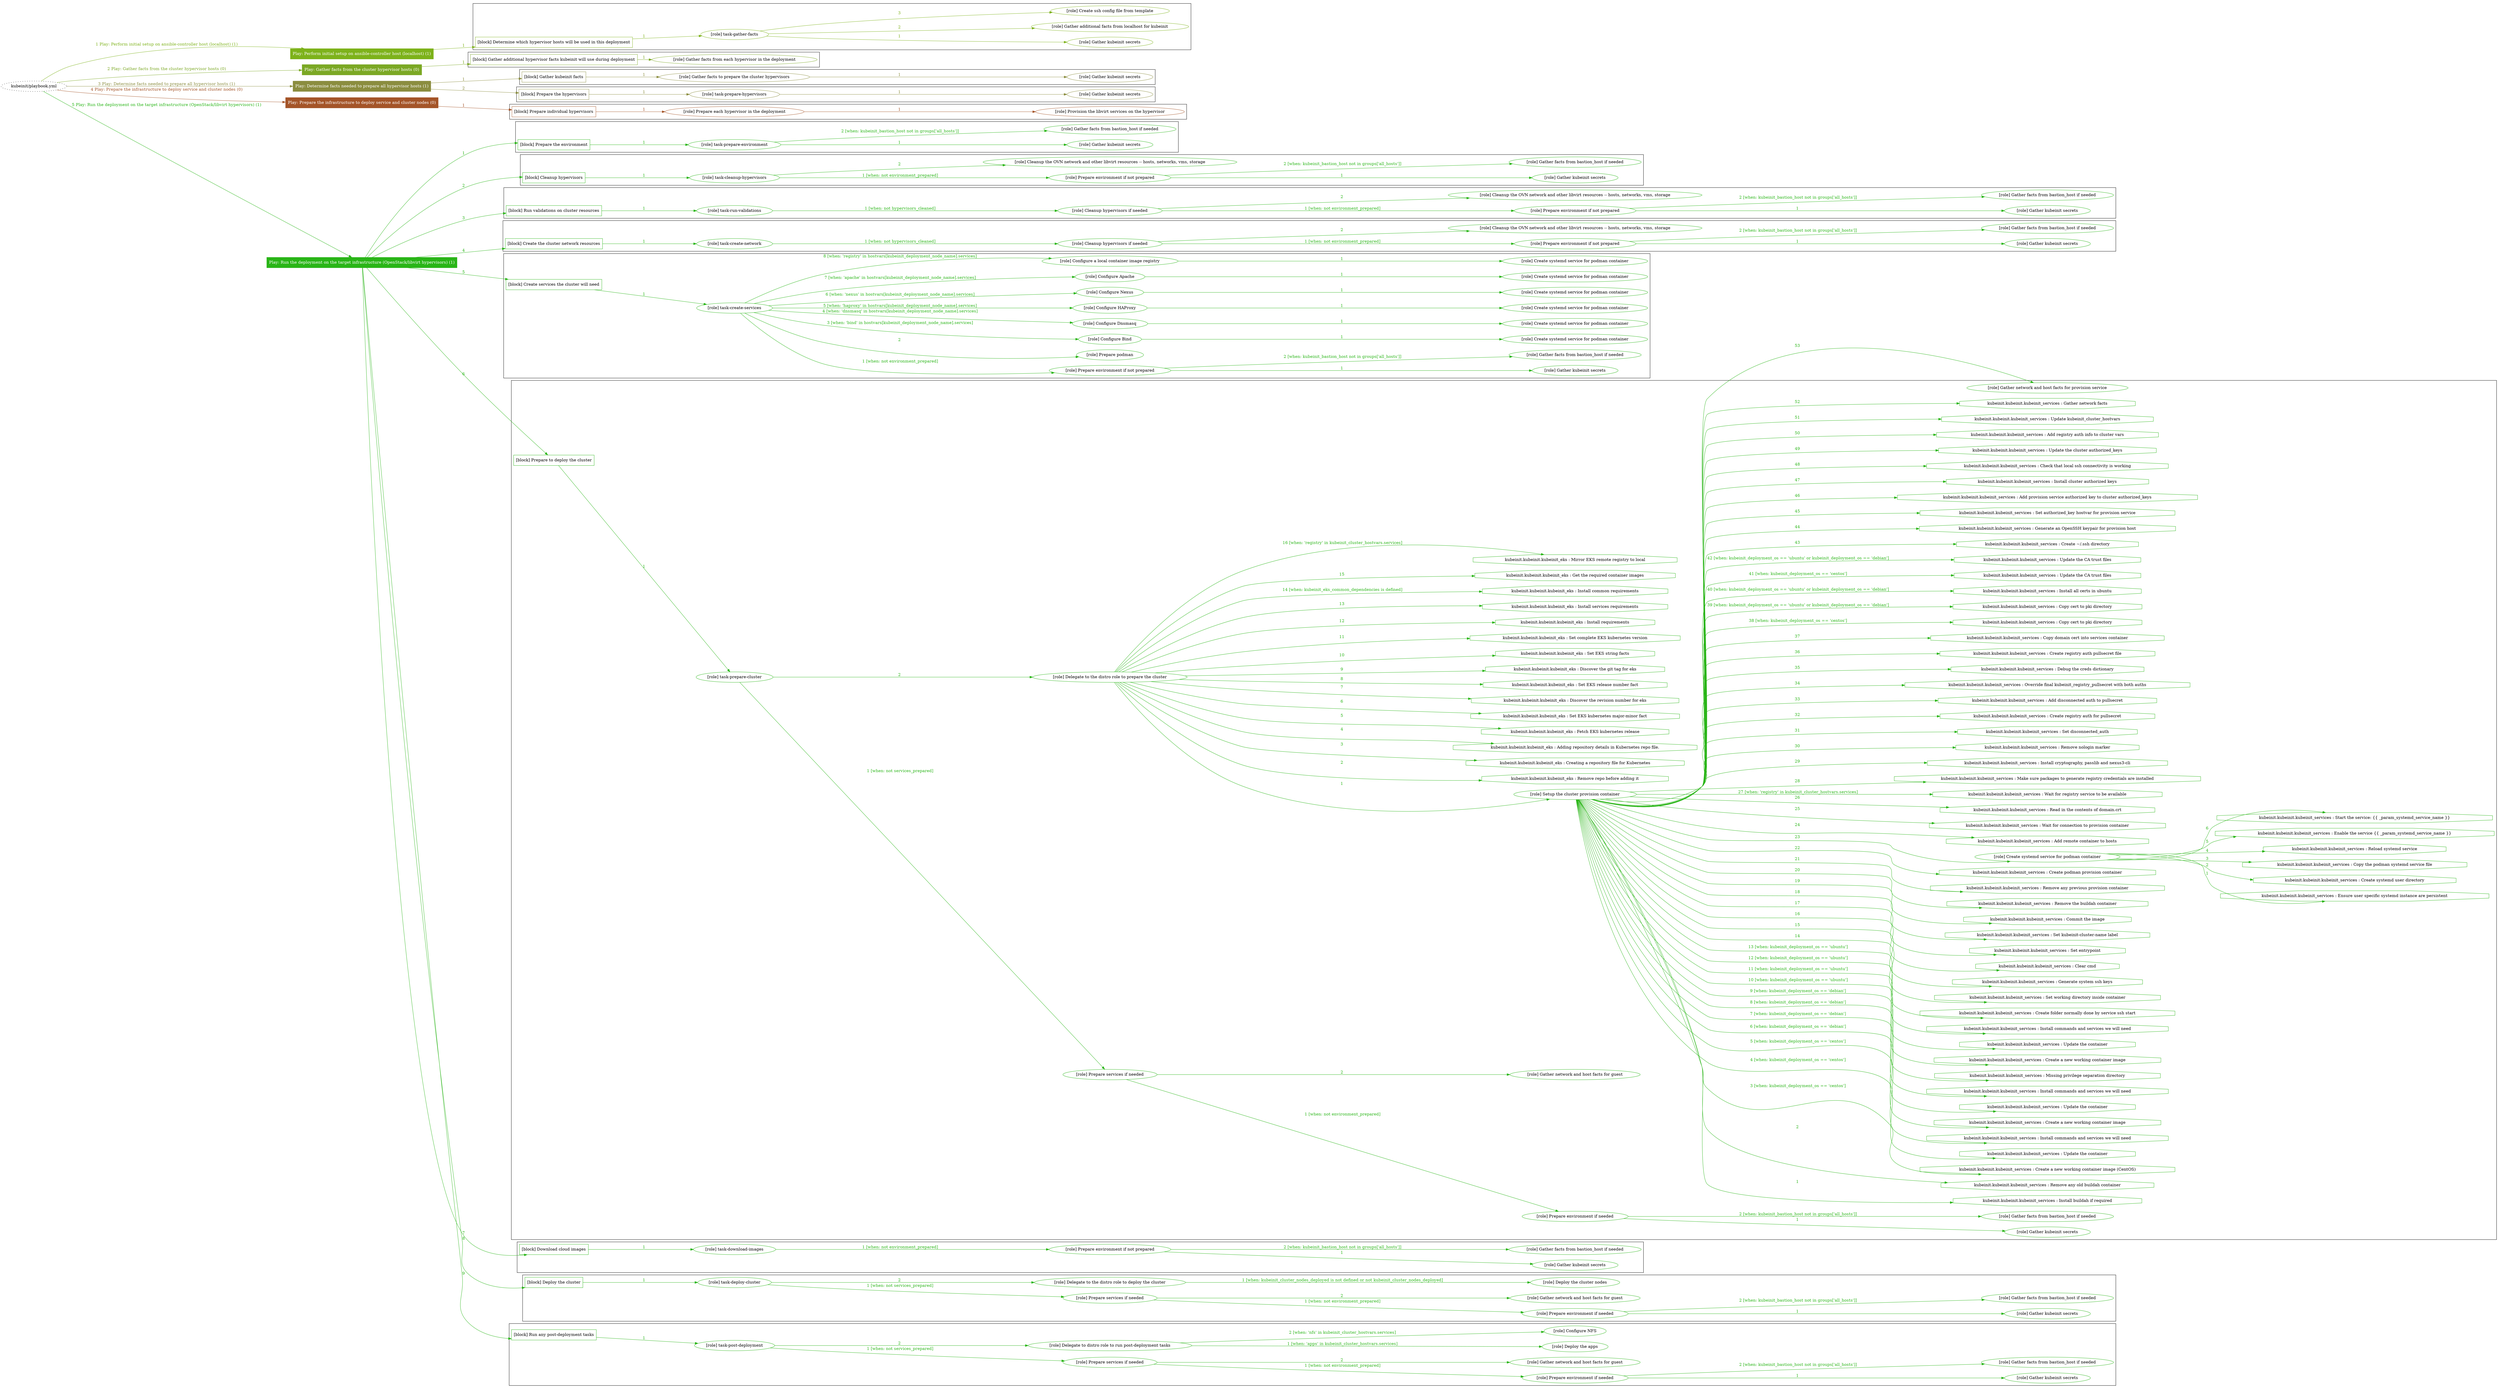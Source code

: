 digraph {
	graph [concentrate=true ordering=in rankdir=LR ratio=fill]
	edge [esep=5 sep=10]
	"kubeinit/playbook.yml" [URL="/home/runner/work/kubeinit/kubeinit/kubeinit/playbook.yml" id=playbook_43e3163d style=dotted]
	"kubeinit/playbook.yml" -> play_d759dd25 [label="1 Play: Perform initial setup on ansible-controller host (localhost) (1)" color="#7db21a" fontcolor="#7db21a" id=edge_play_d759dd25 labeltooltip="1 Play: Perform initial setup on ansible-controller host (localhost) (1)" tooltip="1 Play: Perform initial setup on ansible-controller host (localhost) (1)"]
	subgraph "Play: Perform initial setup on ansible-controller host (localhost) (1)" {
		play_d759dd25 [label="Play: Perform initial setup on ansible-controller host (localhost) (1)" URL="/home/runner/work/kubeinit/kubeinit/kubeinit/playbook.yml" color="#7db21a" fontcolor="#ffffff" id=play_d759dd25 shape=box style=filled tooltip=localhost]
		play_d759dd25 -> block_b375d35d [label=1 color="#7db21a" fontcolor="#7db21a" id=edge_block_b375d35d labeltooltip=1 tooltip=1]
		subgraph cluster_block_b375d35d {
			block_b375d35d [label="[block] Determine which hypervisor hosts will be used in this deployment" URL="/home/runner/work/kubeinit/kubeinit/kubeinit/playbook.yml" color="#7db21a" id=block_b375d35d labeltooltip="Determine which hypervisor hosts will be used in this deployment" shape=box tooltip="Determine which hypervisor hosts will be used in this deployment"]
			block_b375d35d -> role_69f41c44 [label="1 " color="#7db21a" fontcolor="#7db21a" id=edge_role_69f41c44 labeltooltip="1 " tooltip="1 "]
			subgraph "task-gather-facts" {
				role_69f41c44 [label="[role] task-gather-facts" URL="/home/runner/work/kubeinit/kubeinit/kubeinit/playbook.yml" color="#7db21a" id=role_69f41c44 tooltip="task-gather-facts"]
				role_69f41c44 -> role_2245f651 [label="1 " color="#7db21a" fontcolor="#7db21a" id=edge_role_2245f651 labeltooltip="1 " tooltip="1 "]
				subgraph "Gather kubeinit secrets" {
					role_2245f651 [label="[role] Gather kubeinit secrets" URL="/home/runner/.ansible/collections/ansible_collections/kubeinit/kubeinit/roles/kubeinit_prepare/tasks/build_hypervisors_group.yml" color="#7db21a" id=role_2245f651 tooltip="Gather kubeinit secrets"]
				}
				role_69f41c44 -> role_89feb03d [label="2 " color="#7db21a" fontcolor="#7db21a" id=edge_role_89feb03d labeltooltip="2 " tooltip="2 "]
				subgraph "Gather additional facts from localhost for kubeinit" {
					role_89feb03d [label="[role] Gather additional facts from localhost for kubeinit" URL="/home/runner/.ansible/collections/ansible_collections/kubeinit/kubeinit/roles/kubeinit_prepare/tasks/build_hypervisors_group.yml" color="#7db21a" id=role_89feb03d tooltip="Gather additional facts from localhost for kubeinit"]
				}
				role_69f41c44 -> role_a8b34f43 [label="3 " color="#7db21a" fontcolor="#7db21a" id=edge_role_a8b34f43 labeltooltip="3 " tooltip="3 "]
				subgraph "Create ssh config file from template" {
					role_a8b34f43 [label="[role] Create ssh config file from template" URL="/home/runner/.ansible/collections/ansible_collections/kubeinit/kubeinit/roles/kubeinit_prepare/tasks/build_hypervisors_group.yml" color="#7db21a" id=role_a8b34f43 tooltip="Create ssh config file from template"]
				}
			}
		}
	}
	"kubeinit/playbook.yml" -> play_75b5691d [label="2 Play: Gather facts from the cluster hypervisor hosts (0)" color="#7ba824" fontcolor="#7ba824" id=edge_play_75b5691d labeltooltip="2 Play: Gather facts from the cluster hypervisor hosts (0)" tooltip="2 Play: Gather facts from the cluster hypervisor hosts (0)"]
	subgraph "Play: Gather facts from the cluster hypervisor hosts (0)" {
		play_75b5691d [label="Play: Gather facts from the cluster hypervisor hosts (0)" URL="/home/runner/work/kubeinit/kubeinit/kubeinit/playbook.yml" color="#7ba824" fontcolor="#ffffff" id=play_75b5691d shape=box style=filled tooltip="Play: Gather facts from the cluster hypervisor hosts (0)"]
		play_75b5691d -> block_010654fd [label=1 color="#7ba824" fontcolor="#7ba824" id=edge_block_010654fd labeltooltip=1 tooltip=1]
		subgraph cluster_block_010654fd {
			block_010654fd [label="[block] Gather additional hypervisor facts kubeinit will use during deployment" URL="/home/runner/work/kubeinit/kubeinit/kubeinit/playbook.yml" color="#7ba824" id=block_010654fd labeltooltip="Gather additional hypervisor facts kubeinit will use during deployment" shape=box tooltip="Gather additional hypervisor facts kubeinit will use during deployment"]
			block_010654fd -> role_01e7e32a [label="1 " color="#7ba824" fontcolor="#7ba824" id=edge_role_01e7e32a labeltooltip="1 " tooltip="1 "]
			subgraph "Gather facts from each hypervisor in the deployment" {
				role_01e7e32a [label="[role] Gather facts from each hypervisor in the deployment" URL="/home/runner/work/kubeinit/kubeinit/kubeinit/playbook.yml" color="#7ba824" id=role_01e7e32a tooltip="Gather facts from each hypervisor in the deployment"]
			}
		}
	}
	"kubeinit/playbook.yml" -> play_4cb7c109 [label="3 Play: Determine facts needed to prepare all hypervisor hosts (1)" color="#8b8d3f" fontcolor="#8b8d3f" id=edge_play_4cb7c109 labeltooltip="3 Play: Determine facts needed to prepare all hypervisor hosts (1)" tooltip="3 Play: Determine facts needed to prepare all hypervisor hosts (1)"]
	subgraph "Play: Determine facts needed to prepare all hypervisor hosts (1)" {
		play_4cb7c109 [label="Play: Determine facts needed to prepare all hypervisor hosts (1)" URL="/home/runner/work/kubeinit/kubeinit/kubeinit/playbook.yml" color="#8b8d3f" fontcolor="#ffffff" id=play_4cb7c109 shape=box style=filled tooltip=localhost]
		play_4cb7c109 -> block_1dd1ce11 [label=1 color="#8b8d3f" fontcolor="#8b8d3f" id=edge_block_1dd1ce11 labeltooltip=1 tooltip=1]
		subgraph cluster_block_1dd1ce11 {
			block_1dd1ce11 [label="[block] Gather kubeinit facts" URL="/home/runner/work/kubeinit/kubeinit/kubeinit/playbook.yml" color="#8b8d3f" id=block_1dd1ce11 labeltooltip="Gather kubeinit facts" shape=box tooltip="Gather kubeinit facts"]
			block_1dd1ce11 -> role_ad48b33a [label="1 " color="#8b8d3f" fontcolor="#8b8d3f" id=edge_role_ad48b33a labeltooltip="1 " tooltip="1 "]
			subgraph "Gather facts to prepare the cluster hypervisors" {
				role_ad48b33a [label="[role] Gather facts to prepare the cluster hypervisors" URL="/home/runner/work/kubeinit/kubeinit/kubeinit/playbook.yml" color="#8b8d3f" id=role_ad48b33a tooltip="Gather facts to prepare the cluster hypervisors"]
				role_ad48b33a -> role_a09228b2 [label="1 " color="#8b8d3f" fontcolor="#8b8d3f" id=edge_role_a09228b2 labeltooltip="1 " tooltip="1 "]
				subgraph "Gather kubeinit secrets" {
					role_a09228b2 [label="[role] Gather kubeinit secrets" URL="/home/runner/.ansible/collections/ansible_collections/kubeinit/kubeinit/roles/kubeinit_prepare/tasks/gather_kubeinit_facts.yml" color="#8b8d3f" id=role_a09228b2 tooltip="Gather kubeinit secrets"]
				}
			}
		}
		play_4cb7c109 -> block_470f1f4d [label=2 color="#8b8d3f" fontcolor="#8b8d3f" id=edge_block_470f1f4d labeltooltip=2 tooltip=2]
		subgraph cluster_block_470f1f4d {
			block_470f1f4d [label="[block] Prepare the hypervisors" URL="/home/runner/work/kubeinit/kubeinit/kubeinit/playbook.yml" color="#8b8d3f" id=block_470f1f4d labeltooltip="Prepare the hypervisors" shape=box tooltip="Prepare the hypervisors"]
			block_470f1f4d -> role_36c0966b [label="1 " color="#8b8d3f" fontcolor="#8b8d3f" id=edge_role_36c0966b labeltooltip="1 " tooltip="1 "]
			subgraph "task-prepare-hypervisors" {
				role_36c0966b [label="[role] task-prepare-hypervisors" URL="/home/runner/work/kubeinit/kubeinit/kubeinit/playbook.yml" color="#8b8d3f" id=role_36c0966b tooltip="task-prepare-hypervisors"]
				role_36c0966b -> role_c305f988 [label="1 " color="#8b8d3f" fontcolor="#8b8d3f" id=edge_role_c305f988 labeltooltip="1 " tooltip="1 "]
				subgraph "Gather kubeinit secrets" {
					role_c305f988 [label="[role] Gather kubeinit secrets" URL="/home/runner/.ansible/collections/ansible_collections/kubeinit/kubeinit/roles/kubeinit_prepare/tasks/gather_kubeinit_facts.yml" color="#8b8d3f" id=role_c305f988 tooltip="Gather kubeinit secrets"]
				}
			}
		}
	}
	"kubeinit/playbook.yml" -> play_7d81e2e3 [label="4 Play: Prepare the infrastructure to deploy service and cluster nodes (0)" color="#a45428" fontcolor="#a45428" id=edge_play_7d81e2e3 labeltooltip="4 Play: Prepare the infrastructure to deploy service and cluster nodes (0)" tooltip="4 Play: Prepare the infrastructure to deploy service and cluster nodes (0)"]
	subgraph "Play: Prepare the infrastructure to deploy service and cluster nodes (0)" {
		play_7d81e2e3 [label="Play: Prepare the infrastructure to deploy service and cluster nodes (0)" URL="/home/runner/work/kubeinit/kubeinit/kubeinit/playbook.yml" color="#a45428" fontcolor="#ffffff" id=play_7d81e2e3 shape=box style=filled tooltip="Play: Prepare the infrastructure to deploy service and cluster nodes (0)"]
		play_7d81e2e3 -> block_6dba5e6e [label=1 color="#a45428" fontcolor="#a45428" id=edge_block_6dba5e6e labeltooltip=1 tooltip=1]
		subgraph cluster_block_6dba5e6e {
			block_6dba5e6e [label="[block] Prepare individual hypervisors" URL="/home/runner/work/kubeinit/kubeinit/kubeinit/playbook.yml" color="#a45428" id=block_6dba5e6e labeltooltip="Prepare individual hypervisors" shape=box tooltip="Prepare individual hypervisors"]
			block_6dba5e6e -> role_438d5899 [label="1 " color="#a45428" fontcolor="#a45428" id=edge_role_438d5899 labeltooltip="1 " tooltip="1 "]
			subgraph "Prepare each hypervisor in the deployment" {
				role_438d5899 [label="[role] Prepare each hypervisor in the deployment" URL="/home/runner/work/kubeinit/kubeinit/kubeinit/playbook.yml" color="#a45428" id=role_438d5899 tooltip="Prepare each hypervisor in the deployment"]
				role_438d5899 -> role_5e8e4d31 [label="1 " color="#a45428" fontcolor="#a45428" id=edge_role_5e8e4d31 labeltooltip="1 " tooltip="1 "]
				subgraph "Provision the libvirt services on the hypervisor" {
					role_5e8e4d31 [label="[role] Provision the libvirt services on the hypervisor" URL="/home/runner/.ansible/collections/ansible_collections/kubeinit/kubeinit/roles/kubeinit_prepare/tasks/prepare_hypervisor.yml" color="#a45428" id=role_5e8e4d31 tooltip="Provision the libvirt services on the hypervisor"]
				}
			}
		}
	}
	"kubeinit/playbook.yml" -> play_c68d6070 [label="5 Play: Run the deployment on the target infrastructure (OpenStack/libvirt hypervisors) (1)" color="#29b517" fontcolor="#29b517" id=edge_play_c68d6070 labeltooltip="5 Play: Run the deployment on the target infrastructure (OpenStack/libvirt hypervisors) (1)" tooltip="5 Play: Run the deployment on the target infrastructure (OpenStack/libvirt hypervisors) (1)"]
	subgraph "Play: Run the deployment on the target infrastructure (OpenStack/libvirt hypervisors) (1)" {
		play_c68d6070 [label="Play: Run the deployment on the target infrastructure (OpenStack/libvirt hypervisors) (1)" URL="/home/runner/work/kubeinit/kubeinit/kubeinit/playbook.yml" color="#29b517" fontcolor="#ffffff" id=play_c68d6070 shape=box style=filled tooltip=localhost]
		play_c68d6070 -> block_d21df5e3 [label=1 color="#29b517" fontcolor="#29b517" id=edge_block_d21df5e3 labeltooltip=1 tooltip=1]
		subgraph cluster_block_d21df5e3 {
			block_d21df5e3 [label="[block] Prepare the environment" URL="/home/runner/work/kubeinit/kubeinit/kubeinit/playbook.yml" color="#29b517" id=block_d21df5e3 labeltooltip="Prepare the environment" shape=box tooltip="Prepare the environment"]
			block_d21df5e3 -> role_0047f2e4 [label="1 " color="#29b517" fontcolor="#29b517" id=edge_role_0047f2e4 labeltooltip="1 " tooltip="1 "]
			subgraph "task-prepare-environment" {
				role_0047f2e4 [label="[role] task-prepare-environment" URL="/home/runner/work/kubeinit/kubeinit/kubeinit/playbook.yml" color="#29b517" id=role_0047f2e4 tooltip="task-prepare-environment"]
				role_0047f2e4 -> role_ebd54282 [label="1 " color="#29b517" fontcolor="#29b517" id=edge_role_ebd54282 labeltooltip="1 " tooltip="1 "]
				subgraph "Gather kubeinit secrets" {
					role_ebd54282 [label="[role] Gather kubeinit secrets" URL="/home/runner/.ansible/collections/ansible_collections/kubeinit/kubeinit/roles/kubeinit_prepare/tasks/gather_kubeinit_facts.yml" color="#29b517" id=role_ebd54282 tooltip="Gather kubeinit secrets"]
				}
				role_0047f2e4 -> role_34eee385 [label="2 [when: kubeinit_bastion_host not in groups['all_hosts']]" color="#29b517" fontcolor="#29b517" id=edge_role_34eee385 labeltooltip="2 [when: kubeinit_bastion_host not in groups['all_hosts']]" tooltip="2 [when: kubeinit_bastion_host not in groups['all_hosts']]"]
				subgraph "Gather facts from bastion_host if needed" {
					role_34eee385 [label="[role] Gather facts from bastion_host if needed" URL="/home/runner/.ansible/collections/ansible_collections/kubeinit/kubeinit/roles/kubeinit_prepare/tasks/main.yml" color="#29b517" id=role_34eee385 tooltip="Gather facts from bastion_host if needed"]
				}
			}
		}
		play_c68d6070 -> block_c95837d4 [label=2 color="#29b517" fontcolor="#29b517" id=edge_block_c95837d4 labeltooltip=2 tooltip=2]
		subgraph cluster_block_c95837d4 {
			block_c95837d4 [label="[block] Cleanup hypervisors" URL="/home/runner/work/kubeinit/kubeinit/kubeinit/playbook.yml" color="#29b517" id=block_c95837d4 labeltooltip="Cleanup hypervisors" shape=box tooltip="Cleanup hypervisors"]
			block_c95837d4 -> role_3ccf5d2c [label="1 " color="#29b517" fontcolor="#29b517" id=edge_role_3ccf5d2c labeltooltip="1 " tooltip="1 "]
			subgraph "task-cleanup-hypervisors" {
				role_3ccf5d2c [label="[role] task-cleanup-hypervisors" URL="/home/runner/work/kubeinit/kubeinit/kubeinit/playbook.yml" color="#29b517" id=role_3ccf5d2c tooltip="task-cleanup-hypervisors"]
				role_3ccf5d2c -> role_a4042da8 [label="1 [when: not environment_prepared]" color="#29b517" fontcolor="#29b517" id=edge_role_a4042da8 labeltooltip="1 [when: not environment_prepared]" tooltip="1 [when: not environment_prepared]"]
				subgraph "Prepare environment if not prepared" {
					role_a4042da8 [label="[role] Prepare environment if not prepared" URL="/home/runner/.ansible/collections/ansible_collections/kubeinit/kubeinit/roles/kubeinit_libvirt/tasks/cleanup_hypervisors.yml" color="#29b517" id=role_a4042da8 tooltip="Prepare environment if not prepared"]
					role_a4042da8 -> role_02f7abe0 [label="1 " color="#29b517" fontcolor="#29b517" id=edge_role_02f7abe0 labeltooltip="1 " tooltip="1 "]
					subgraph "Gather kubeinit secrets" {
						role_02f7abe0 [label="[role] Gather kubeinit secrets" URL="/home/runner/.ansible/collections/ansible_collections/kubeinit/kubeinit/roles/kubeinit_prepare/tasks/gather_kubeinit_facts.yml" color="#29b517" id=role_02f7abe0 tooltip="Gather kubeinit secrets"]
					}
					role_a4042da8 -> role_ccff4981 [label="2 [when: kubeinit_bastion_host not in groups['all_hosts']]" color="#29b517" fontcolor="#29b517" id=edge_role_ccff4981 labeltooltip="2 [when: kubeinit_bastion_host not in groups['all_hosts']]" tooltip="2 [when: kubeinit_bastion_host not in groups['all_hosts']]"]
					subgraph "Gather facts from bastion_host if needed" {
						role_ccff4981 [label="[role] Gather facts from bastion_host if needed" URL="/home/runner/.ansible/collections/ansible_collections/kubeinit/kubeinit/roles/kubeinit_prepare/tasks/main.yml" color="#29b517" id=role_ccff4981 tooltip="Gather facts from bastion_host if needed"]
					}
				}
				role_3ccf5d2c -> role_6b2c280c [label="2 " color="#29b517" fontcolor="#29b517" id=edge_role_6b2c280c labeltooltip="2 " tooltip="2 "]
				subgraph "Cleanup the OVN network and other libvirt resources -- hosts, networks, vms, storage" {
					role_6b2c280c [label="[role] Cleanup the OVN network and other libvirt resources -- hosts, networks, vms, storage" URL="/home/runner/.ansible/collections/ansible_collections/kubeinit/kubeinit/roles/kubeinit_libvirt/tasks/cleanup_hypervisors.yml" color="#29b517" id=role_6b2c280c tooltip="Cleanup the OVN network and other libvirt resources -- hosts, networks, vms, storage"]
				}
			}
		}
		play_c68d6070 -> block_f5d009b5 [label=3 color="#29b517" fontcolor="#29b517" id=edge_block_f5d009b5 labeltooltip=3 tooltip=3]
		subgraph cluster_block_f5d009b5 {
			block_f5d009b5 [label="[block] Run validations on cluster resources" URL="/home/runner/work/kubeinit/kubeinit/kubeinit/playbook.yml" color="#29b517" id=block_f5d009b5 labeltooltip="Run validations on cluster resources" shape=box tooltip="Run validations on cluster resources"]
			block_f5d009b5 -> role_c55db4c7 [label="1 " color="#29b517" fontcolor="#29b517" id=edge_role_c55db4c7 labeltooltip="1 " tooltip="1 "]
			subgraph "task-run-validations" {
				role_c55db4c7 [label="[role] task-run-validations" URL="/home/runner/work/kubeinit/kubeinit/kubeinit/playbook.yml" color="#29b517" id=role_c55db4c7 tooltip="task-run-validations"]
				role_c55db4c7 -> role_7422fe44 [label="1 [when: not hypervisors_cleaned]" color="#29b517" fontcolor="#29b517" id=edge_role_7422fe44 labeltooltip="1 [when: not hypervisors_cleaned]" tooltip="1 [when: not hypervisors_cleaned]"]
				subgraph "Cleanup hypervisors if needed" {
					role_7422fe44 [label="[role] Cleanup hypervisors if needed" URL="/home/runner/.ansible/collections/ansible_collections/kubeinit/kubeinit/roles/kubeinit_validations/tasks/main.yml" color="#29b517" id=role_7422fe44 tooltip="Cleanup hypervisors if needed"]
					role_7422fe44 -> role_2dd54997 [label="1 [when: not environment_prepared]" color="#29b517" fontcolor="#29b517" id=edge_role_2dd54997 labeltooltip="1 [when: not environment_prepared]" tooltip="1 [when: not environment_prepared]"]
					subgraph "Prepare environment if not prepared" {
						role_2dd54997 [label="[role] Prepare environment if not prepared" URL="/home/runner/.ansible/collections/ansible_collections/kubeinit/kubeinit/roles/kubeinit_libvirt/tasks/cleanup_hypervisors.yml" color="#29b517" id=role_2dd54997 tooltip="Prepare environment if not prepared"]
						role_2dd54997 -> role_0b1f7652 [label="1 " color="#29b517" fontcolor="#29b517" id=edge_role_0b1f7652 labeltooltip="1 " tooltip="1 "]
						subgraph "Gather kubeinit secrets" {
							role_0b1f7652 [label="[role] Gather kubeinit secrets" URL="/home/runner/.ansible/collections/ansible_collections/kubeinit/kubeinit/roles/kubeinit_prepare/tasks/gather_kubeinit_facts.yml" color="#29b517" id=role_0b1f7652 tooltip="Gather kubeinit secrets"]
						}
						role_2dd54997 -> role_d6f1e16f [label="2 [when: kubeinit_bastion_host not in groups['all_hosts']]" color="#29b517" fontcolor="#29b517" id=edge_role_d6f1e16f labeltooltip="2 [when: kubeinit_bastion_host not in groups['all_hosts']]" tooltip="2 [when: kubeinit_bastion_host not in groups['all_hosts']]"]
						subgraph "Gather facts from bastion_host if needed" {
							role_d6f1e16f [label="[role] Gather facts from bastion_host if needed" URL="/home/runner/.ansible/collections/ansible_collections/kubeinit/kubeinit/roles/kubeinit_prepare/tasks/main.yml" color="#29b517" id=role_d6f1e16f tooltip="Gather facts from bastion_host if needed"]
						}
					}
					role_7422fe44 -> role_28065b76 [label="2 " color="#29b517" fontcolor="#29b517" id=edge_role_28065b76 labeltooltip="2 " tooltip="2 "]
					subgraph "Cleanup the OVN network and other libvirt resources -- hosts, networks, vms, storage" {
						role_28065b76 [label="[role] Cleanup the OVN network and other libvirt resources -- hosts, networks, vms, storage" URL="/home/runner/.ansible/collections/ansible_collections/kubeinit/kubeinit/roles/kubeinit_libvirt/tasks/cleanup_hypervisors.yml" color="#29b517" id=role_28065b76 tooltip="Cleanup the OVN network and other libvirt resources -- hosts, networks, vms, storage"]
					}
				}
			}
		}
		play_c68d6070 -> block_fc423904 [label=4 color="#29b517" fontcolor="#29b517" id=edge_block_fc423904 labeltooltip=4 tooltip=4]
		subgraph cluster_block_fc423904 {
			block_fc423904 [label="[block] Create the cluster network resources" URL="/home/runner/work/kubeinit/kubeinit/kubeinit/playbook.yml" color="#29b517" id=block_fc423904 labeltooltip="Create the cluster network resources" shape=box tooltip="Create the cluster network resources"]
			block_fc423904 -> role_7bb4fa44 [label="1 " color="#29b517" fontcolor="#29b517" id=edge_role_7bb4fa44 labeltooltip="1 " tooltip="1 "]
			subgraph "task-create-network" {
				role_7bb4fa44 [label="[role] task-create-network" URL="/home/runner/work/kubeinit/kubeinit/kubeinit/playbook.yml" color="#29b517" id=role_7bb4fa44 tooltip="task-create-network"]
				role_7bb4fa44 -> role_0493a785 [label="1 [when: not hypervisors_cleaned]" color="#29b517" fontcolor="#29b517" id=edge_role_0493a785 labeltooltip="1 [when: not hypervisors_cleaned]" tooltip="1 [when: not hypervisors_cleaned]"]
				subgraph "Cleanup hypervisors if needed" {
					role_0493a785 [label="[role] Cleanup hypervisors if needed" URL="/home/runner/.ansible/collections/ansible_collections/kubeinit/kubeinit/roles/kubeinit_libvirt/tasks/create_network.yml" color="#29b517" id=role_0493a785 tooltip="Cleanup hypervisors if needed"]
					role_0493a785 -> role_48cc2b86 [label="1 [when: not environment_prepared]" color="#29b517" fontcolor="#29b517" id=edge_role_48cc2b86 labeltooltip="1 [when: not environment_prepared]" tooltip="1 [when: not environment_prepared]"]
					subgraph "Prepare environment if not prepared" {
						role_48cc2b86 [label="[role] Prepare environment if not prepared" URL="/home/runner/.ansible/collections/ansible_collections/kubeinit/kubeinit/roles/kubeinit_libvirt/tasks/cleanup_hypervisors.yml" color="#29b517" id=role_48cc2b86 tooltip="Prepare environment if not prepared"]
						role_48cc2b86 -> role_1e2cf9ba [label="1 " color="#29b517" fontcolor="#29b517" id=edge_role_1e2cf9ba labeltooltip="1 " tooltip="1 "]
						subgraph "Gather kubeinit secrets" {
							role_1e2cf9ba [label="[role] Gather kubeinit secrets" URL="/home/runner/.ansible/collections/ansible_collections/kubeinit/kubeinit/roles/kubeinit_prepare/tasks/gather_kubeinit_facts.yml" color="#29b517" id=role_1e2cf9ba tooltip="Gather kubeinit secrets"]
						}
						role_48cc2b86 -> role_c4dbc5fa [label="2 [when: kubeinit_bastion_host not in groups['all_hosts']]" color="#29b517" fontcolor="#29b517" id=edge_role_c4dbc5fa labeltooltip="2 [when: kubeinit_bastion_host not in groups['all_hosts']]" tooltip="2 [when: kubeinit_bastion_host not in groups['all_hosts']]"]
						subgraph "Gather facts from bastion_host if needed" {
							role_c4dbc5fa [label="[role] Gather facts from bastion_host if needed" URL="/home/runner/.ansible/collections/ansible_collections/kubeinit/kubeinit/roles/kubeinit_prepare/tasks/main.yml" color="#29b517" id=role_c4dbc5fa tooltip="Gather facts from bastion_host if needed"]
						}
					}
					role_0493a785 -> role_70fe92cf [label="2 " color="#29b517" fontcolor="#29b517" id=edge_role_70fe92cf labeltooltip="2 " tooltip="2 "]
					subgraph "Cleanup the OVN network and other libvirt resources -- hosts, networks, vms, storage" {
						role_70fe92cf [label="[role] Cleanup the OVN network and other libvirt resources -- hosts, networks, vms, storage" URL="/home/runner/.ansible/collections/ansible_collections/kubeinit/kubeinit/roles/kubeinit_libvirt/tasks/cleanup_hypervisors.yml" color="#29b517" id=role_70fe92cf tooltip="Cleanup the OVN network and other libvirt resources -- hosts, networks, vms, storage"]
					}
				}
			}
		}
		play_c68d6070 -> block_6aaa5581 [label=5 color="#29b517" fontcolor="#29b517" id=edge_block_6aaa5581 labeltooltip=5 tooltip=5]
		subgraph cluster_block_6aaa5581 {
			block_6aaa5581 [label="[block] Create services the cluster will need" URL="/home/runner/work/kubeinit/kubeinit/kubeinit/playbook.yml" color="#29b517" id=block_6aaa5581 labeltooltip="Create services the cluster will need" shape=box tooltip="Create services the cluster will need"]
			block_6aaa5581 -> role_9aca0bb4 [label="1 " color="#29b517" fontcolor="#29b517" id=edge_role_9aca0bb4 labeltooltip="1 " tooltip="1 "]
			subgraph "task-create-services" {
				role_9aca0bb4 [label="[role] task-create-services" URL="/home/runner/work/kubeinit/kubeinit/kubeinit/playbook.yml" color="#29b517" id=role_9aca0bb4 tooltip="task-create-services"]
				role_9aca0bb4 -> role_a00b4a55 [label="1 [when: not environment_prepared]" color="#29b517" fontcolor="#29b517" id=edge_role_a00b4a55 labeltooltip="1 [when: not environment_prepared]" tooltip="1 [when: not environment_prepared]"]
				subgraph "Prepare environment if not prepared" {
					role_a00b4a55 [label="[role] Prepare environment if not prepared" URL="/home/runner/.ansible/collections/ansible_collections/kubeinit/kubeinit/roles/kubeinit_services/tasks/main.yml" color="#29b517" id=role_a00b4a55 tooltip="Prepare environment if not prepared"]
					role_a00b4a55 -> role_01aef668 [label="1 " color="#29b517" fontcolor="#29b517" id=edge_role_01aef668 labeltooltip="1 " tooltip="1 "]
					subgraph "Gather kubeinit secrets" {
						role_01aef668 [label="[role] Gather kubeinit secrets" URL="/home/runner/.ansible/collections/ansible_collections/kubeinit/kubeinit/roles/kubeinit_prepare/tasks/gather_kubeinit_facts.yml" color="#29b517" id=role_01aef668 tooltip="Gather kubeinit secrets"]
					}
					role_a00b4a55 -> role_0f57db3c [label="2 [when: kubeinit_bastion_host not in groups['all_hosts']]" color="#29b517" fontcolor="#29b517" id=edge_role_0f57db3c labeltooltip="2 [when: kubeinit_bastion_host not in groups['all_hosts']]" tooltip="2 [when: kubeinit_bastion_host not in groups['all_hosts']]"]
					subgraph "Gather facts from bastion_host if needed" {
						role_0f57db3c [label="[role] Gather facts from bastion_host if needed" URL="/home/runner/.ansible/collections/ansible_collections/kubeinit/kubeinit/roles/kubeinit_prepare/tasks/main.yml" color="#29b517" id=role_0f57db3c tooltip="Gather facts from bastion_host if needed"]
					}
				}
				role_9aca0bb4 -> role_1fa7f6a5 [label="2 " color="#29b517" fontcolor="#29b517" id=edge_role_1fa7f6a5 labeltooltip="2 " tooltip="2 "]
				subgraph "Prepare podman" {
					role_1fa7f6a5 [label="[role] Prepare podman" URL="/home/runner/.ansible/collections/ansible_collections/kubeinit/kubeinit/roles/kubeinit_services/tasks/00_create_service_pod.yml" color="#29b517" id=role_1fa7f6a5 tooltip="Prepare podman"]
				}
				role_9aca0bb4 -> role_fb5737b3 [label="3 [when: 'bind' in hostvars[kubeinit_deployment_node_name].services]" color="#29b517" fontcolor="#29b517" id=edge_role_fb5737b3 labeltooltip="3 [when: 'bind' in hostvars[kubeinit_deployment_node_name].services]" tooltip="3 [when: 'bind' in hostvars[kubeinit_deployment_node_name].services]"]
				subgraph "Configure Bind" {
					role_fb5737b3 [label="[role] Configure Bind" URL="/home/runner/.ansible/collections/ansible_collections/kubeinit/kubeinit/roles/kubeinit_services/tasks/start_services_containers.yml" color="#29b517" id=role_fb5737b3 tooltip="Configure Bind"]
					role_fb5737b3 -> role_b7dde8d0 [label="1 " color="#29b517" fontcolor="#29b517" id=edge_role_b7dde8d0 labeltooltip="1 " tooltip="1 "]
					subgraph "Create systemd service for podman container" {
						role_b7dde8d0 [label="[role] Create systemd service for podman container" URL="/home/runner/.ansible/collections/ansible_collections/kubeinit/kubeinit/roles/kubeinit_bind/tasks/main.yml" color="#29b517" id=role_b7dde8d0 tooltip="Create systemd service for podman container"]
					}
				}
				role_9aca0bb4 -> role_b450161b [label="4 [when: 'dnsmasq' in hostvars[kubeinit_deployment_node_name].services]" color="#29b517" fontcolor="#29b517" id=edge_role_b450161b labeltooltip="4 [when: 'dnsmasq' in hostvars[kubeinit_deployment_node_name].services]" tooltip="4 [when: 'dnsmasq' in hostvars[kubeinit_deployment_node_name].services]"]
				subgraph "Configure Dnsmasq" {
					role_b450161b [label="[role] Configure Dnsmasq" URL="/home/runner/.ansible/collections/ansible_collections/kubeinit/kubeinit/roles/kubeinit_services/tasks/start_services_containers.yml" color="#29b517" id=role_b450161b tooltip="Configure Dnsmasq"]
					role_b450161b -> role_c59fdefd [label="1 " color="#29b517" fontcolor="#29b517" id=edge_role_c59fdefd labeltooltip="1 " tooltip="1 "]
					subgraph "Create systemd service for podman container" {
						role_c59fdefd [label="[role] Create systemd service for podman container" URL="/home/runner/.ansible/collections/ansible_collections/kubeinit/kubeinit/roles/kubeinit_dnsmasq/tasks/main.yml" color="#29b517" id=role_c59fdefd tooltip="Create systemd service for podman container"]
					}
				}
				role_9aca0bb4 -> role_b4138824 [label="5 [when: 'haproxy' in hostvars[kubeinit_deployment_node_name].services]" color="#29b517" fontcolor="#29b517" id=edge_role_b4138824 labeltooltip="5 [when: 'haproxy' in hostvars[kubeinit_deployment_node_name].services]" tooltip="5 [when: 'haproxy' in hostvars[kubeinit_deployment_node_name].services]"]
				subgraph "Configure HAProxy" {
					role_b4138824 [label="[role] Configure HAProxy" URL="/home/runner/.ansible/collections/ansible_collections/kubeinit/kubeinit/roles/kubeinit_services/tasks/start_services_containers.yml" color="#29b517" id=role_b4138824 tooltip="Configure HAProxy"]
					role_b4138824 -> role_23cd8738 [label="1 " color="#29b517" fontcolor="#29b517" id=edge_role_23cd8738 labeltooltip="1 " tooltip="1 "]
					subgraph "Create systemd service for podman container" {
						role_23cd8738 [label="[role] Create systemd service for podman container" URL="/home/runner/.ansible/collections/ansible_collections/kubeinit/kubeinit/roles/kubeinit_haproxy/tasks/main.yml" color="#29b517" id=role_23cd8738 tooltip="Create systemd service for podman container"]
					}
				}
				role_9aca0bb4 -> role_3188a840 [label="6 [when: 'nexus' in hostvars[kubeinit_deployment_node_name].services]" color="#29b517" fontcolor="#29b517" id=edge_role_3188a840 labeltooltip="6 [when: 'nexus' in hostvars[kubeinit_deployment_node_name].services]" tooltip="6 [when: 'nexus' in hostvars[kubeinit_deployment_node_name].services]"]
				subgraph "Configure Nexus" {
					role_3188a840 [label="[role] Configure Nexus" URL="/home/runner/.ansible/collections/ansible_collections/kubeinit/kubeinit/roles/kubeinit_services/tasks/start_services_containers.yml" color="#29b517" id=role_3188a840 tooltip="Configure Nexus"]
					role_3188a840 -> role_b66f44d2 [label="1 " color="#29b517" fontcolor="#29b517" id=edge_role_b66f44d2 labeltooltip="1 " tooltip="1 "]
					subgraph "Create systemd service for podman container" {
						role_b66f44d2 [label="[role] Create systemd service for podman container" URL="/home/runner/.ansible/collections/ansible_collections/kubeinit/kubeinit/roles/kubeinit_nexus/tasks/main.yml" color="#29b517" id=role_b66f44d2 tooltip="Create systemd service for podman container"]
					}
				}
				role_9aca0bb4 -> role_73cc9cc9 [label="7 [when: 'apache' in hostvars[kubeinit_deployment_node_name].services]" color="#29b517" fontcolor="#29b517" id=edge_role_73cc9cc9 labeltooltip="7 [when: 'apache' in hostvars[kubeinit_deployment_node_name].services]" tooltip="7 [when: 'apache' in hostvars[kubeinit_deployment_node_name].services]"]
				subgraph "Configure Apache" {
					role_73cc9cc9 [label="[role] Configure Apache" URL="/home/runner/.ansible/collections/ansible_collections/kubeinit/kubeinit/roles/kubeinit_services/tasks/start_services_containers.yml" color="#29b517" id=role_73cc9cc9 tooltip="Configure Apache"]
					role_73cc9cc9 -> role_7a14509f [label="1 " color="#29b517" fontcolor="#29b517" id=edge_role_7a14509f labeltooltip="1 " tooltip="1 "]
					subgraph "Create systemd service for podman container" {
						role_7a14509f [label="[role] Create systemd service for podman container" URL="/home/runner/.ansible/collections/ansible_collections/kubeinit/kubeinit/roles/kubeinit_apache/tasks/main.yml" color="#29b517" id=role_7a14509f tooltip="Create systemd service for podman container"]
					}
				}
				role_9aca0bb4 -> role_26d1a500 [label="8 [when: 'registry' in hostvars[kubeinit_deployment_node_name].services]" color="#29b517" fontcolor="#29b517" id=edge_role_26d1a500 labeltooltip="8 [when: 'registry' in hostvars[kubeinit_deployment_node_name].services]" tooltip="8 [when: 'registry' in hostvars[kubeinit_deployment_node_name].services]"]
				subgraph "Configure a local container image registry" {
					role_26d1a500 [label="[role] Configure a local container image registry" URL="/home/runner/.ansible/collections/ansible_collections/kubeinit/kubeinit/roles/kubeinit_services/tasks/start_services_containers.yml" color="#29b517" id=role_26d1a500 tooltip="Configure a local container image registry"]
					role_26d1a500 -> role_5199f898 [label="1 " color="#29b517" fontcolor="#29b517" id=edge_role_5199f898 labeltooltip="1 " tooltip="1 "]
					subgraph "Create systemd service for podman container" {
						role_5199f898 [label="[role] Create systemd service for podman container" URL="/home/runner/.ansible/collections/ansible_collections/kubeinit/kubeinit/roles/kubeinit_registry/tasks/main.yml" color="#29b517" id=role_5199f898 tooltip="Create systemd service for podman container"]
					}
				}
			}
		}
		play_c68d6070 -> block_c94789e2 [label=6 color="#29b517" fontcolor="#29b517" id=edge_block_c94789e2 labeltooltip=6 tooltip=6]
		subgraph cluster_block_c94789e2 {
			block_c94789e2 [label="[block] Prepare to deploy the cluster" URL="/home/runner/work/kubeinit/kubeinit/kubeinit/playbook.yml" color="#29b517" id=block_c94789e2 labeltooltip="Prepare to deploy the cluster" shape=box tooltip="Prepare to deploy the cluster"]
			block_c94789e2 -> role_42a0920b [label="1 " color="#29b517" fontcolor="#29b517" id=edge_role_42a0920b labeltooltip="1 " tooltip="1 "]
			subgraph "task-prepare-cluster" {
				role_42a0920b [label="[role] task-prepare-cluster" URL="/home/runner/work/kubeinit/kubeinit/kubeinit/playbook.yml" color="#29b517" id=role_42a0920b tooltip="task-prepare-cluster"]
				role_42a0920b -> role_a03e6e43 [label="1 [when: not services_prepared]" color="#29b517" fontcolor="#29b517" id=edge_role_a03e6e43 labeltooltip="1 [when: not services_prepared]" tooltip="1 [when: not services_prepared]"]
				subgraph "Prepare services if needed" {
					role_a03e6e43 [label="[role] Prepare services if needed" URL="/home/runner/.ansible/collections/ansible_collections/kubeinit/kubeinit/roles/kubeinit_prepare/tasks/prepare_cluster.yml" color="#29b517" id=role_a03e6e43 tooltip="Prepare services if needed"]
					role_a03e6e43 -> role_2944ab03 [label="1 [when: not environment_prepared]" color="#29b517" fontcolor="#29b517" id=edge_role_2944ab03 labeltooltip="1 [when: not environment_prepared]" tooltip="1 [when: not environment_prepared]"]
					subgraph "Prepare environment if needed" {
						role_2944ab03 [label="[role] Prepare environment if needed" URL="/home/runner/.ansible/collections/ansible_collections/kubeinit/kubeinit/roles/kubeinit_services/tasks/prepare_services.yml" color="#29b517" id=role_2944ab03 tooltip="Prepare environment if needed"]
						role_2944ab03 -> role_76da0cb9 [label="1 " color="#29b517" fontcolor="#29b517" id=edge_role_76da0cb9 labeltooltip="1 " tooltip="1 "]
						subgraph "Gather kubeinit secrets" {
							role_76da0cb9 [label="[role] Gather kubeinit secrets" URL="/home/runner/.ansible/collections/ansible_collections/kubeinit/kubeinit/roles/kubeinit_prepare/tasks/gather_kubeinit_facts.yml" color="#29b517" id=role_76da0cb9 tooltip="Gather kubeinit secrets"]
						}
						role_2944ab03 -> role_e29a2154 [label="2 [when: kubeinit_bastion_host not in groups['all_hosts']]" color="#29b517" fontcolor="#29b517" id=edge_role_e29a2154 labeltooltip="2 [when: kubeinit_bastion_host not in groups['all_hosts']]" tooltip="2 [when: kubeinit_bastion_host not in groups['all_hosts']]"]
						subgraph "Gather facts from bastion_host if needed" {
							role_e29a2154 [label="[role] Gather facts from bastion_host if needed" URL="/home/runner/.ansible/collections/ansible_collections/kubeinit/kubeinit/roles/kubeinit_prepare/tasks/main.yml" color="#29b517" id=role_e29a2154 tooltip="Gather facts from bastion_host if needed"]
						}
					}
					role_a03e6e43 -> role_c662ccc9 [label="2 " color="#29b517" fontcolor="#29b517" id=edge_role_c662ccc9 labeltooltip="2 " tooltip="2 "]
					subgraph "Gather network and host facts for guest" {
						role_c662ccc9 [label="[role] Gather network and host facts for guest" URL="/home/runner/.ansible/collections/ansible_collections/kubeinit/kubeinit/roles/kubeinit_services/tasks/prepare_services.yml" color="#29b517" id=role_c662ccc9 tooltip="Gather network and host facts for guest"]
					}
				}
				role_42a0920b -> role_180babf7 [label="2 " color="#29b517" fontcolor="#29b517" id=edge_role_180babf7 labeltooltip="2 " tooltip="2 "]
				subgraph "Delegate to the distro role to prepare the cluster" {
					role_180babf7 [label="[role] Delegate to the distro role to prepare the cluster" URL="/home/runner/.ansible/collections/ansible_collections/kubeinit/kubeinit/roles/kubeinit_prepare/tasks/prepare_cluster.yml" color="#29b517" id=role_180babf7 tooltip="Delegate to the distro role to prepare the cluster"]
					role_180babf7 -> role_02a650cd [label="1 " color="#29b517" fontcolor="#29b517" id=edge_role_02a650cd labeltooltip="1 " tooltip="1 "]
					subgraph "Setup the cluster provision container" {
						role_02a650cd [label="[role] Setup the cluster provision container" URL="/home/runner/.ansible/collections/ansible_collections/kubeinit/kubeinit/roles/kubeinit_eks/tasks/prepare_cluster.yml" color="#29b517" id=role_02a650cd tooltip="Setup the cluster provision container"]
						task_b9bfb5fa [label="kubeinit.kubeinit.kubeinit_services : Install buildah if required" URL="/home/runner/.ansible/collections/ansible_collections/kubeinit/kubeinit/roles/kubeinit_services/tasks/create_provision_container.yml" color="#29b517" id=task_b9bfb5fa shape=octagon tooltip="kubeinit.kubeinit.kubeinit_services : Install buildah if required"]
						role_02a650cd -> task_b9bfb5fa [label="1 " color="#29b517" fontcolor="#29b517" id=edge_task_b9bfb5fa labeltooltip="1 " tooltip="1 "]
						task_dd2cd654 [label="kubeinit.kubeinit.kubeinit_services : Remove any old buildah container" URL="/home/runner/.ansible/collections/ansible_collections/kubeinit/kubeinit/roles/kubeinit_services/tasks/create_provision_container.yml" color="#29b517" id=task_dd2cd654 shape=octagon tooltip="kubeinit.kubeinit.kubeinit_services : Remove any old buildah container"]
						role_02a650cd -> task_dd2cd654 [label="2 " color="#29b517" fontcolor="#29b517" id=edge_task_dd2cd654 labeltooltip="2 " tooltip="2 "]
						task_1c837070 [label="kubeinit.kubeinit.kubeinit_services : Create a new working container image (CentOS)" URL="/home/runner/.ansible/collections/ansible_collections/kubeinit/kubeinit/roles/kubeinit_services/tasks/create_provision_container.yml" color="#29b517" id=task_1c837070 shape=octagon tooltip="kubeinit.kubeinit.kubeinit_services : Create a new working container image (CentOS)"]
						role_02a650cd -> task_1c837070 [label="3 [when: kubeinit_deployment_os == 'centos']" color="#29b517" fontcolor="#29b517" id=edge_task_1c837070 labeltooltip="3 [when: kubeinit_deployment_os == 'centos']" tooltip="3 [when: kubeinit_deployment_os == 'centos']"]
						task_55b8db95 [label="kubeinit.kubeinit.kubeinit_services : Update the container" URL="/home/runner/.ansible/collections/ansible_collections/kubeinit/kubeinit/roles/kubeinit_services/tasks/create_provision_container.yml" color="#29b517" id=task_55b8db95 shape=octagon tooltip="kubeinit.kubeinit.kubeinit_services : Update the container"]
						role_02a650cd -> task_55b8db95 [label="4 [when: kubeinit_deployment_os == 'centos']" color="#29b517" fontcolor="#29b517" id=edge_task_55b8db95 labeltooltip="4 [when: kubeinit_deployment_os == 'centos']" tooltip="4 [when: kubeinit_deployment_os == 'centos']"]
						task_952e85ab [label="kubeinit.kubeinit.kubeinit_services : Install commands and services we will need" URL="/home/runner/.ansible/collections/ansible_collections/kubeinit/kubeinit/roles/kubeinit_services/tasks/create_provision_container.yml" color="#29b517" id=task_952e85ab shape=octagon tooltip="kubeinit.kubeinit.kubeinit_services : Install commands and services we will need"]
						role_02a650cd -> task_952e85ab [label="5 [when: kubeinit_deployment_os == 'centos']" color="#29b517" fontcolor="#29b517" id=edge_task_952e85ab labeltooltip="5 [when: kubeinit_deployment_os == 'centos']" tooltip="5 [when: kubeinit_deployment_os == 'centos']"]
						task_222be695 [label="kubeinit.kubeinit.kubeinit_services : Create a new working container image" URL="/home/runner/.ansible/collections/ansible_collections/kubeinit/kubeinit/roles/kubeinit_services/tasks/create_provision_container.yml" color="#29b517" id=task_222be695 shape=octagon tooltip="kubeinit.kubeinit.kubeinit_services : Create a new working container image"]
						role_02a650cd -> task_222be695 [label="6 [when: kubeinit_deployment_os == 'debian']" color="#29b517" fontcolor="#29b517" id=edge_task_222be695 labeltooltip="6 [when: kubeinit_deployment_os == 'debian']" tooltip="6 [when: kubeinit_deployment_os == 'debian']"]
						task_a00a684d [label="kubeinit.kubeinit.kubeinit_services : Update the container" URL="/home/runner/.ansible/collections/ansible_collections/kubeinit/kubeinit/roles/kubeinit_services/tasks/create_provision_container.yml" color="#29b517" id=task_a00a684d shape=octagon tooltip="kubeinit.kubeinit.kubeinit_services : Update the container"]
						role_02a650cd -> task_a00a684d [label="7 [when: kubeinit_deployment_os == 'debian']" color="#29b517" fontcolor="#29b517" id=edge_task_a00a684d labeltooltip="7 [when: kubeinit_deployment_os == 'debian']" tooltip="7 [when: kubeinit_deployment_os == 'debian']"]
						task_40954b4d [label="kubeinit.kubeinit.kubeinit_services : Install commands and services we will need" URL="/home/runner/.ansible/collections/ansible_collections/kubeinit/kubeinit/roles/kubeinit_services/tasks/create_provision_container.yml" color="#29b517" id=task_40954b4d shape=octagon tooltip="kubeinit.kubeinit.kubeinit_services : Install commands and services we will need"]
						role_02a650cd -> task_40954b4d [label="8 [when: kubeinit_deployment_os == 'debian']" color="#29b517" fontcolor="#29b517" id=edge_task_40954b4d labeltooltip="8 [when: kubeinit_deployment_os == 'debian']" tooltip="8 [when: kubeinit_deployment_os == 'debian']"]
						task_bca614f1 [label="kubeinit.kubeinit.kubeinit_services : Missing privilege separation directory" URL="/home/runner/.ansible/collections/ansible_collections/kubeinit/kubeinit/roles/kubeinit_services/tasks/create_provision_container.yml" color="#29b517" id=task_bca614f1 shape=octagon tooltip="kubeinit.kubeinit.kubeinit_services : Missing privilege separation directory"]
						role_02a650cd -> task_bca614f1 [label="9 [when: kubeinit_deployment_os == 'debian']" color="#29b517" fontcolor="#29b517" id=edge_task_bca614f1 labeltooltip="9 [when: kubeinit_deployment_os == 'debian']" tooltip="9 [when: kubeinit_deployment_os == 'debian']"]
						task_be2c9fde [label="kubeinit.kubeinit.kubeinit_services : Create a new working container image" URL="/home/runner/.ansible/collections/ansible_collections/kubeinit/kubeinit/roles/kubeinit_services/tasks/create_provision_container.yml" color="#29b517" id=task_be2c9fde shape=octagon tooltip="kubeinit.kubeinit.kubeinit_services : Create a new working container image"]
						role_02a650cd -> task_be2c9fde [label="10 [when: kubeinit_deployment_os == 'ubuntu']" color="#29b517" fontcolor="#29b517" id=edge_task_be2c9fde labeltooltip="10 [when: kubeinit_deployment_os == 'ubuntu']" tooltip="10 [when: kubeinit_deployment_os == 'ubuntu']"]
						task_030afa32 [label="kubeinit.kubeinit.kubeinit_services : Update the container" URL="/home/runner/.ansible/collections/ansible_collections/kubeinit/kubeinit/roles/kubeinit_services/tasks/create_provision_container.yml" color="#29b517" id=task_030afa32 shape=octagon tooltip="kubeinit.kubeinit.kubeinit_services : Update the container"]
						role_02a650cd -> task_030afa32 [label="11 [when: kubeinit_deployment_os == 'ubuntu']" color="#29b517" fontcolor="#29b517" id=edge_task_030afa32 labeltooltip="11 [when: kubeinit_deployment_os == 'ubuntu']" tooltip="11 [when: kubeinit_deployment_os == 'ubuntu']"]
						task_fb0ee9c7 [label="kubeinit.kubeinit.kubeinit_services : Install commands and services we will need" URL="/home/runner/.ansible/collections/ansible_collections/kubeinit/kubeinit/roles/kubeinit_services/tasks/create_provision_container.yml" color="#29b517" id=task_fb0ee9c7 shape=octagon tooltip="kubeinit.kubeinit.kubeinit_services : Install commands and services we will need"]
						role_02a650cd -> task_fb0ee9c7 [label="12 [when: kubeinit_deployment_os == 'ubuntu']" color="#29b517" fontcolor="#29b517" id=edge_task_fb0ee9c7 labeltooltip="12 [when: kubeinit_deployment_os == 'ubuntu']" tooltip="12 [when: kubeinit_deployment_os == 'ubuntu']"]
						task_302dc45d [label="kubeinit.kubeinit.kubeinit_services : Create folder normally done by service ssh start" URL="/home/runner/.ansible/collections/ansible_collections/kubeinit/kubeinit/roles/kubeinit_services/tasks/create_provision_container.yml" color="#29b517" id=task_302dc45d shape=octagon tooltip="kubeinit.kubeinit.kubeinit_services : Create folder normally done by service ssh start"]
						role_02a650cd -> task_302dc45d [label="13 [when: kubeinit_deployment_os == 'ubuntu']" color="#29b517" fontcolor="#29b517" id=edge_task_302dc45d labeltooltip="13 [when: kubeinit_deployment_os == 'ubuntu']" tooltip="13 [when: kubeinit_deployment_os == 'ubuntu']"]
						task_40f13999 [label="kubeinit.kubeinit.kubeinit_services : Set working directory inside container" URL="/home/runner/.ansible/collections/ansible_collections/kubeinit/kubeinit/roles/kubeinit_services/tasks/create_provision_container.yml" color="#29b517" id=task_40f13999 shape=octagon tooltip="kubeinit.kubeinit.kubeinit_services : Set working directory inside container"]
						role_02a650cd -> task_40f13999 [label="14 " color="#29b517" fontcolor="#29b517" id=edge_task_40f13999 labeltooltip="14 " tooltip="14 "]
						task_01a33274 [label="kubeinit.kubeinit.kubeinit_services : Generate system ssh keys" URL="/home/runner/.ansible/collections/ansible_collections/kubeinit/kubeinit/roles/kubeinit_services/tasks/create_provision_container.yml" color="#29b517" id=task_01a33274 shape=octagon tooltip="kubeinit.kubeinit.kubeinit_services : Generate system ssh keys"]
						role_02a650cd -> task_01a33274 [label="15 " color="#29b517" fontcolor="#29b517" id=edge_task_01a33274 labeltooltip="15 " tooltip="15 "]
						task_26e37e3b [label="kubeinit.kubeinit.kubeinit_services : Clear cmd" URL="/home/runner/.ansible/collections/ansible_collections/kubeinit/kubeinit/roles/kubeinit_services/tasks/create_provision_container.yml" color="#29b517" id=task_26e37e3b shape=octagon tooltip="kubeinit.kubeinit.kubeinit_services : Clear cmd"]
						role_02a650cd -> task_26e37e3b [label="16 " color="#29b517" fontcolor="#29b517" id=edge_task_26e37e3b labeltooltip="16 " tooltip="16 "]
						task_57974da8 [label="kubeinit.kubeinit.kubeinit_services : Set entrypoint" URL="/home/runner/.ansible/collections/ansible_collections/kubeinit/kubeinit/roles/kubeinit_services/tasks/create_provision_container.yml" color="#29b517" id=task_57974da8 shape=octagon tooltip="kubeinit.kubeinit.kubeinit_services : Set entrypoint"]
						role_02a650cd -> task_57974da8 [label="17 " color="#29b517" fontcolor="#29b517" id=edge_task_57974da8 labeltooltip="17 " tooltip="17 "]
						task_0e4ca194 [label="kubeinit.kubeinit.kubeinit_services : Set kubeinit-cluster-name label" URL="/home/runner/.ansible/collections/ansible_collections/kubeinit/kubeinit/roles/kubeinit_services/tasks/create_provision_container.yml" color="#29b517" id=task_0e4ca194 shape=octagon tooltip="kubeinit.kubeinit.kubeinit_services : Set kubeinit-cluster-name label"]
						role_02a650cd -> task_0e4ca194 [label="18 " color="#29b517" fontcolor="#29b517" id=edge_task_0e4ca194 labeltooltip="18 " tooltip="18 "]
						task_8b977417 [label="kubeinit.kubeinit.kubeinit_services : Commit the image" URL="/home/runner/.ansible/collections/ansible_collections/kubeinit/kubeinit/roles/kubeinit_services/tasks/create_provision_container.yml" color="#29b517" id=task_8b977417 shape=octagon tooltip="kubeinit.kubeinit.kubeinit_services : Commit the image"]
						role_02a650cd -> task_8b977417 [label="19 " color="#29b517" fontcolor="#29b517" id=edge_task_8b977417 labeltooltip="19 " tooltip="19 "]
						task_ffe9f41b [label="kubeinit.kubeinit.kubeinit_services : Remove the buildah container" URL="/home/runner/.ansible/collections/ansible_collections/kubeinit/kubeinit/roles/kubeinit_services/tasks/create_provision_container.yml" color="#29b517" id=task_ffe9f41b shape=octagon tooltip="kubeinit.kubeinit.kubeinit_services : Remove the buildah container"]
						role_02a650cd -> task_ffe9f41b [label="20 " color="#29b517" fontcolor="#29b517" id=edge_task_ffe9f41b labeltooltip="20 " tooltip="20 "]
						task_34b5e2bf [label="kubeinit.kubeinit.kubeinit_services : Remove any previous provision container" URL="/home/runner/.ansible/collections/ansible_collections/kubeinit/kubeinit/roles/kubeinit_services/tasks/create_provision_container.yml" color="#29b517" id=task_34b5e2bf shape=octagon tooltip="kubeinit.kubeinit.kubeinit_services : Remove any previous provision container"]
						role_02a650cd -> task_34b5e2bf [label="21 " color="#29b517" fontcolor="#29b517" id=edge_task_34b5e2bf labeltooltip="21 " tooltip="21 "]
						task_64e250ad [label="kubeinit.kubeinit.kubeinit_services : Create podman provision container" URL="/home/runner/.ansible/collections/ansible_collections/kubeinit/kubeinit/roles/kubeinit_services/tasks/create_provision_container.yml" color="#29b517" id=task_64e250ad shape=octagon tooltip="kubeinit.kubeinit.kubeinit_services : Create podman provision container"]
						role_02a650cd -> task_64e250ad [label="22 " color="#29b517" fontcolor="#29b517" id=edge_task_64e250ad labeltooltip="22 " tooltip="22 "]
						role_02a650cd -> role_71fb513c [label="23 " color="#29b517" fontcolor="#29b517" id=edge_role_71fb513c labeltooltip="23 " tooltip="23 "]
						subgraph "Create systemd service for podman container" {
							role_71fb513c [label="[role] Create systemd service for podman container" URL="/home/runner/.ansible/collections/ansible_collections/kubeinit/kubeinit/roles/kubeinit_services/tasks/create_provision_container.yml" color="#29b517" id=role_71fb513c tooltip="Create systemd service for podman container"]
							task_b73c7b8d [label="kubeinit.kubeinit.kubeinit_services : Ensure user specific systemd instance are persistent" URL="/home/runner/.ansible/collections/ansible_collections/kubeinit/kubeinit/roles/kubeinit_services/tasks/create_managed_service.yml" color="#29b517" id=task_b73c7b8d shape=octagon tooltip="kubeinit.kubeinit.kubeinit_services : Ensure user specific systemd instance are persistent"]
							role_71fb513c -> task_b73c7b8d [label="1 " color="#29b517" fontcolor="#29b517" id=edge_task_b73c7b8d labeltooltip="1 " tooltip="1 "]
							task_49cb6dd8 [label="kubeinit.kubeinit.kubeinit_services : Create systemd user directory" URL="/home/runner/.ansible/collections/ansible_collections/kubeinit/kubeinit/roles/kubeinit_services/tasks/create_managed_service.yml" color="#29b517" id=task_49cb6dd8 shape=octagon tooltip="kubeinit.kubeinit.kubeinit_services : Create systemd user directory"]
							role_71fb513c -> task_49cb6dd8 [label="2 " color="#29b517" fontcolor="#29b517" id=edge_task_49cb6dd8 labeltooltip="2 " tooltip="2 "]
							task_3b1272db [label="kubeinit.kubeinit.kubeinit_services : Copy the podman systemd service file" URL="/home/runner/.ansible/collections/ansible_collections/kubeinit/kubeinit/roles/kubeinit_services/tasks/create_managed_service.yml" color="#29b517" id=task_3b1272db shape=octagon tooltip="kubeinit.kubeinit.kubeinit_services : Copy the podman systemd service file"]
							role_71fb513c -> task_3b1272db [label="3 " color="#29b517" fontcolor="#29b517" id=edge_task_3b1272db labeltooltip="3 " tooltip="3 "]
							task_78aa9cd9 [label="kubeinit.kubeinit.kubeinit_services : Reload systemd service" URL="/home/runner/.ansible/collections/ansible_collections/kubeinit/kubeinit/roles/kubeinit_services/tasks/create_managed_service.yml" color="#29b517" id=task_78aa9cd9 shape=octagon tooltip="kubeinit.kubeinit.kubeinit_services : Reload systemd service"]
							role_71fb513c -> task_78aa9cd9 [label="4 " color="#29b517" fontcolor="#29b517" id=edge_task_78aa9cd9 labeltooltip="4 " tooltip="4 "]
							task_da08ee0b [label="kubeinit.kubeinit.kubeinit_services : Enable the service {{ _param_systemd_service_name }}" URL="/home/runner/.ansible/collections/ansible_collections/kubeinit/kubeinit/roles/kubeinit_services/tasks/create_managed_service.yml" color="#29b517" id=task_da08ee0b shape=octagon tooltip="kubeinit.kubeinit.kubeinit_services : Enable the service {{ _param_systemd_service_name }}"]
							role_71fb513c -> task_da08ee0b [label="5 " color="#29b517" fontcolor="#29b517" id=edge_task_da08ee0b labeltooltip="5 " tooltip="5 "]
							task_29df9928 [label="kubeinit.kubeinit.kubeinit_services : Start the service: {{ _param_systemd_service_name }}" URL="/home/runner/.ansible/collections/ansible_collections/kubeinit/kubeinit/roles/kubeinit_services/tasks/create_managed_service.yml" color="#29b517" id=task_29df9928 shape=octagon tooltip="kubeinit.kubeinit.kubeinit_services : Start the service: {{ _param_systemd_service_name }}"]
							role_71fb513c -> task_29df9928 [label="6 " color="#29b517" fontcolor="#29b517" id=edge_task_29df9928 labeltooltip="6 " tooltip="6 "]
						}
						task_2d8b4fea [label="kubeinit.kubeinit.kubeinit_services : Add remote container to hosts" URL="/home/runner/.ansible/collections/ansible_collections/kubeinit/kubeinit/roles/kubeinit_services/tasks/create_provision_container.yml" color="#29b517" id=task_2d8b4fea shape=octagon tooltip="kubeinit.kubeinit.kubeinit_services : Add remote container to hosts"]
						role_02a650cd -> task_2d8b4fea [label="24 " color="#29b517" fontcolor="#29b517" id=edge_task_2d8b4fea labeltooltip="24 " tooltip="24 "]
						task_5488fa88 [label="kubeinit.kubeinit.kubeinit_services : Wait for connection to provision container" URL="/home/runner/.ansible/collections/ansible_collections/kubeinit/kubeinit/roles/kubeinit_services/tasks/create_provision_container.yml" color="#29b517" id=task_5488fa88 shape=octagon tooltip="kubeinit.kubeinit.kubeinit_services : Wait for connection to provision container"]
						role_02a650cd -> task_5488fa88 [label="25 " color="#29b517" fontcolor="#29b517" id=edge_task_5488fa88 labeltooltip="25 " tooltip="25 "]
						task_01d8cfa8 [label="kubeinit.kubeinit.kubeinit_services : Read in the contents of domain.crt" URL="/home/runner/.ansible/collections/ansible_collections/kubeinit/kubeinit/roles/kubeinit_services/tasks/create_provision_container.yml" color="#29b517" id=task_01d8cfa8 shape=octagon tooltip="kubeinit.kubeinit.kubeinit_services : Read in the contents of domain.crt"]
						role_02a650cd -> task_01d8cfa8 [label="26 " color="#29b517" fontcolor="#29b517" id=edge_task_01d8cfa8 labeltooltip="26 " tooltip="26 "]
						task_88b331e2 [label="kubeinit.kubeinit.kubeinit_services : Wait for registry service to be available" URL="/home/runner/.ansible/collections/ansible_collections/kubeinit/kubeinit/roles/kubeinit_services/tasks/create_provision_container.yml" color="#29b517" id=task_88b331e2 shape=octagon tooltip="kubeinit.kubeinit.kubeinit_services : Wait for registry service to be available"]
						role_02a650cd -> task_88b331e2 [label="27 [when: 'registry' in kubeinit_cluster_hostvars.services]" color="#29b517" fontcolor="#29b517" id=edge_task_88b331e2 labeltooltip="27 [when: 'registry' in kubeinit_cluster_hostvars.services]" tooltip="27 [when: 'registry' in kubeinit_cluster_hostvars.services]"]
						task_61be2812 [label="kubeinit.kubeinit.kubeinit_services : Make sure packages to generate registry credentials are installed" URL="/home/runner/.ansible/collections/ansible_collections/kubeinit/kubeinit/roles/kubeinit_services/tasks/create_provision_container.yml" color="#29b517" id=task_61be2812 shape=octagon tooltip="kubeinit.kubeinit.kubeinit_services : Make sure packages to generate registry credentials are installed"]
						role_02a650cd -> task_61be2812 [label="28 " color="#29b517" fontcolor="#29b517" id=edge_task_61be2812 labeltooltip="28 " tooltip="28 "]
						task_5b36ff54 [label="kubeinit.kubeinit.kubeinit_services : Install cryptography, passlib and nexus3-cli" URL="/home/runner/.ansible/collections/ansible_collections/kubeinit/kubeinit/roles/kubeinit_services/tasks/create_provision_container.yml" color="#29b517" id=task_5b36ff54 shape=octagon tooltip="kubeinit.kubeinit.kubeinit_services : Install cryptography, passlib and nexus3-cli"]
						role_02a650cd -> task_5b36ff54 [label="29 " color="#29b517" fontcolor="#29b517" id=edge_task_5b36ff54 labeltooltip="29 " tooltip="29 "]
						task_662811a9 [label="kubeinit.kubeinit.kubeinit_services : Remove nologin marker" URL="/home/runner/.ansible/collections/ansible_collections/kubeinit/kubeinit/roles/kubeinit_services/tasks/create_provision_container.yml" color="#29b517" id=task_662811a9 shape=octagon tooltip="kubeinit.kubeinit.kubeinit_services : Remove nologin marker"]
						role_02a650cd -> task_662811a9 [label="30 " color="#29b517" fontcolor="#29b517" id=edge_task_662811a9 labeltooltip="30 " tooltip="30 "]
						task_c883334f [label="kubeinit.kubeinit.kubeinit_services : Set disconnected_auth" URL="/home/runner/.ansible/collections/ansible_collections/kubeinit/kubeinit/roles/kubeinit_services/tasks/create_provision_container.yml" color="#29b517" id=task_c883334f shape=octagon tooltip="kubeinit.kubeinit.kubeinit_services : Set disconnected_auth"]
						role_02a650cd -> task_c883334f [label="31 " color="#29b517" fontcolor="#29b517" id=edge_task_c883334f labeltooltip="31 " tooltip="31 "]
						task_71002fcd [label="kubeinit.kubeinit.kubeinit_services : Create registry auth for pullsecret" URL="/home/runner/.ansible/collections/ansible_collections/kubeinit/kubeinit/roles/kubeinit_services/tasks/create_provision_container.yml" color="#29b517" id=task_71002fcd shape=octagon tooltip="kubeinit.kubeinit.kubeinit_services : Create registry auth for pullsecret"]
						role_02a650cd -> task_71002fcd [label="32 " color="#29b517" fontcolor="#29b517" id=edge_task_71002fcd labeltooltip="32 " tooltip="32 "]
						task_527f4f09 [label="kubeinit.kubeinit.kubeinit_services : Add disconnected auth to pullsecret" URL="/home/runner/.ansible/collections/ansible_collections/kubeinit/kubeinit/roles/kubeinit_services/tasks/create_provision_container.yml" color="#29b517" id=task_527f4f09 shape=octagon tooltip="kubeinit.kubeinit.kubeinit_services : Add disconnected auth to pullsecret"]
						role_02a650cd -> task_527f4f09 [label="33 " color="#29b517" fontcolor="#29b517" id=edge_task_527f4f09 labeltooltip="33 " tooltip="33 "]
						task_163fac85 [label="kubeinit.kubeinit.kubeinit_services : Override final kubeinit_registry_pullsecret with both auths" URL="/home/runner/.ansible/collections/ansible_collections/kubeinit/kubeinit/roles/kubeinit_services/tasks/create_provision_container.yml" color="#29b517" id=task_163fac85 shape=octagon tooltip="kubeinit.kubeinit.kubeinit_services : Override final kubeinit_registry_pullsecret with both auths"]
						role_02a650cd -> task_163fac85 [label="34 " color="#29b517" fontcolor="#29b517" id=edge_task_163fac85 labeltooltip="34 " tooltip="34 "]
						task_33998bda [label="kubeinit.kubeinit.kubeinit_services : Debug the creds dictionary" URL="/home/runner/.ansible/collections/ansible_collections/kubeinit/kubeinit/roles/kubeinit_services/tasks/create_provision_container.yml" color="#29b517" id=task_33998bda shape=octagon tooltip="kubeinit.kubeinit.kubeinit_services : Debug the creds dictionary"]
						role_02a650cd -> task_33998bda [label="35 " color="#29b517" fontcolor="#29b517" id=edge_task_33998bda labeltooltip="35 " tooltip="35 "]
						task_348bfd98 [label="kubeinit.kubeinit.kubeinit_services : Create registry auth pullsecret file" URL="/home/runner/.ansible/collections/ansible_collections/kubeinit/kubeinit/roles/kubeinit_services/tasks/create_provision_container.yml" color="#29b517" id=task_348bfd98 shape=octagon tooltip="kubeinit.kubeinit.kubeinit_services : Create registry auth pullsecret file"]
						role_02a650cd -> task_348bfd98 [label="36 " color="#29b517" fontcolor="#29b517" id=edge_task_348bfd98 labeltooltip="36 " tooltip="36 "]
						task_b5cc819c [label="kubeinit.kubeinit.kubeinit_services : Copy domain cert into services container" URL="/home/runner/.ansible/collections/ansible_collections/kubeinit/kubeinit/roles/kubeinit_services/tasks/create_provision_container.yml" color="#29b517" id=task_b5cc819c shape=octagon tooltip="kubeinit.kubeinit.kubeinit_services : Copy domain cert into services container"]
						role_02a650cd -> task_b5cc819c [label="37 " color="#29b517" fontcolor="#29b517" id=edge_task_b5cc819c labeltooltip="37 " tooltip="37 "]
						task_fb5dfd90 [label="kubeinit.kubeinit.kubeinit_services : Copy cert to pki directory" URL="/home/runner/.ansible/collections/ansible_collections/kubeinit/kubeinit/roles/kubeinit_services/tasks/create_provision_container.yml" color="#29b517" id=task_fb5dfd90 shape=octagon tooltip="kubeinit.kubeinit.kubeinit_services : Copy cert to pki directory"]
						role_02a650cd -> task_fb5dfd90 [label="38 [when: kubeinit_deployment_os == 'centos']" color="#29b517" fontcolor="#29b517" id=edge_task_fb5dfd90 labeltooltip="38 [when: kubeinit_deployment_os == 'centos']" tooltip="38 [when: kubeinit_deployment_os == 'centos']"]
						task_01777332 [label="kubeinit.kubeinit.kubeinit_services : Copy cert to pki directory" URL="/home/runner/.ansible/collections/ansible_collections/kubeinit/kubeinit/roles/kubeinit_services/tasks/create_provision_container.yml" color="#29b517" id=task_01777332 shape=octagon tooltip="kubeinit.kubeinit.kubeinit_services : Copy cert to pki directory"]
						role_02a650cd -> task_01777332 [label="39 [when: kubeinit_deployment_os == 'ubuntu' or kubeinit_deployment_os == 'debian']" color="#29b517" fontcolor="#29b517" id=edge_task_01777332 labeltooltip="39 [when: kubeinit_deployment_os == 'ubuntu' or kubeinit_deployment_os == 'debian']" tooltip="39 [when: kubeinit_deployment_os == 'ubuntu' or kubeinit_deployment_os == 'debian']"]
						task_93386655 [label="kubeinit.kubeinit.kubeinit_services : Install all certs in ubuntu" URL="/home/runner/.ansible/collections/ansible_collections/kubeinit/kubeinit/roles/kubeinit_services/tasks/create_provision_container.yml" color="#29b517" id=task_93386655 shape=octagon tooltip="kubeinit.kubeinit.kubeinit_services : Install all certs in ubuntu"]
						role_02a650cd -> task_93386655 [label="40 [when: kubeinit_deployment_os == 'ubuntu' or kubeinit_deployment_os == 'debian']" color="#29b517" fontcolor="#29b517" id=edge_task_93386655 labeltooltip="40 [when: kubeinit_deployment_os == 'ubuntu' or kubeinit_deployment_os == 'debian']" tooltip="40 [when: kubeinit_deployment_os == 'ubuntu' or kubeinit_deployment_os == 'debian']"]
						task_1422687d [label="kubeinit.kubeinit.kubeinit_services : Update the CA trust files" URL="/home/runner/.ansible/collections/ansible_collections/kubeinit/kubeinit/roles/kubeinit_services/tasks/create_provision_container.yml" color="#29b517" id=task_1422687d shape=octagon tooltip="kubeinit.kubeinit.kubeinit_services : Update the CA trust files"]
						role_02a650cd -> task_1422687d [label="41 [when: kubeinit_deployment_os == 'centos']" color="#29b517" fontcolor="#29b517" id=edge_task_1422687d labeltooltip="41 [when: kubeinit_deployment_os == 'centos']" tooltip="41 [when: kubeinit_deployment_os == 'centos']"]
						task_ac13f71d [label="kubeinit.kubeinit.kubeinit_services : Update the CA trust files" URL="/home/runner/.ansible/collections/ansible_collections/kubeinit/kubeinit/roles/kubeinit_services/tasks/create_provision_container.yml" color="#29b517" id=task_ac13f71d shape=octagon tooltip="kubeinit.kubeinit.kubeinit_services : Update the CA trust files"]
						role_02a650cd -> task_ac13f71d [label="42 [when: kubeinit_deployment_os == 'ubuntu' or kubeinit_deployment_os == 'debian']" color="#29b517" fontcolor="#29b517" id=edge_task_ac13f71d labeltooltip="42 [when: kubeinit_deployment_os == 'ubuntu' or kubeinit_deployment_os == 'debian']" tooltip="42 [when: kubeinit_deployment_os == 'ubuntu' or kubeinit_deployment_os == 'debian']"]
						task_9911a0d9 [label="kubeinit.kubeinit.kubeinit_services : Create ~/.ssh directory" URL="/home/runner/.ansible/collections/ansible_collections/kubeinit/kubeinit/roles/kubeinit_services/tasks/create_provision_container.yml" color="#29b517" id=task_9911a0d9 shape=octagon tooltip="kubeinit.kubeinit.kubeinit_services : Create ~/.ssh directory"]
						role_02a650cd -> task_9911a0d9 [label="43 " color="#29b517" fontcolor="#29b517" id=edge_task_9911a0d9 labeltooltip="43 " tooltip="43 "]
						task_4546718a [label="kubeinit.kubeinit.kubeinit_services : Generate an OpenSSH keypair for provision host" URL="/home/runner/.ansible/collections/ansible_collections/kubeinit/kubeinit/roles/kubeinit_services/tasks/create_provision_container.yml" color="#29b517" id=task_4546718a shape=octagon tooltip="kubeinit.kubeinit.kubeinit_services : Generate an OpenSSH keypair for provision host"]
						role_02a650cd -> task_4546718a [label="44 " color="#29b517" fontcolor="#29b517" id=edge_task_4546718a labeltooltip="44 " tooltip="44 "]
						task_7c093fbd [label="kubeinit.kubeinit.kubeinit_services : Set authorized_key hostvar for provision service" URL="/home/runner/.ansible/collections/ansible_collections/kubeinit/kubeinit/roles/kubeinit_services/tasks/create_provision_container.yml" color="#29b517" id=task_7c093fbd shape=octagon tooltip="kubeinit.kubeinit.kubeinit_services : Set authorized_key hostvar for provision service"]
						role_02a650cd -> task_7c093fbd [label="45 " color="#29b517" fontcolor="#29b517" id=edge_task_7c093fbd labeltooltip="45 " tooltip="45 "]
						task_8322c45a [label="kubeinit.kubeinit.kubeinit_services : Add provision service authorized key to cluster authorized_keys" URL="/home/runner/.ansible/collections/ansible_collections/kubeinit/kubeinit/roles/kubeinit_services/tasks/create_provision_container.yml" color="#29b517" id=task_8322c45a shape=octagon tooltip="kubeinit.kubeinit.kubeinit_services : Add provision service authorized key to cluster authorized_keys"]
						role_02a650cd -> task_8322c45a [label="46 " color="#29b517" fontcolor="#29b517" id=edge_task_8322c45a labeltooltip="46 " tooltip="46 "]
						task_c2cc41de [label="kubeinit.kubeinit.kubeinit_services : Install cluster authorized keys" URL="/home/runner/.ansible/collections/ansible_collections/kubeinit/kubeinit/roles/kubeinit_services/tasks/create_provision_container.yml" color="#29b517" id=task_c2cc41de shape=octagon tooltip="kubeinit.kubeinit.kubeinit_services : Install cluster authorized keys"]
						role_02a650cd -> task_c2cc41de [label="47 " color="#29b517" fontcolor="#29b517" id=edge_task_c2cc41de labeltooltip="47 " tooltip="47 "]
						task_7527b6e5 [label="kubeinit.kubeinit.kubeinit_services : Check that local ssh connectivity is working" URL="/home/runner/.ansible/collections/ansible_collections/kubeinit/kubeinit/roles/kubeinit_services/tasks/create_provision_container.yml" color="#29b517" id=task_7527b6e5 shape=octagon tooltip="kubeinit.kubeinit.kubeinit_services : Check that local ssh connectivity is working"]
						role_02a650cd -> task_7527b6e5 [label="48 " color="#29b517" fontcolor="#29b517" id=edge_task_7527b6e5 labeltooltip="48 " tooltip="48 "]
						task_39bfe13a [label="kubeinit.kubeinit.kubeinit_services : Update the cluster authorized_keys" URL="/home/runner/.ansible/collections/ansible_collections/kubeinit/kubeinit/roles/kubeinit_services/tasks/create_provision_container.yml" color="#29b517" id=task_39bfe13a shape=octagon tooltip="kubeinit.kubeinit.kubeinit_services : Update the cluster authorized_keys"]
						role_02a650cd -> task_39bfe13a [label="49 " color="#29b517" fontcolor="#29b517" id=edge_task_39bfe13a labeltooltip="49 " tooltip="49 "]
						task_109271f7 [label="kubeinit.kubeinit.kubeinit_services : Add registry auth info to cluster vars" URL="/home/runner/.ansible/collections/ansible_collections/kubeinit/kubeinit/roles/kubeinit_services/tasks/create_provision_container.yml" color="#29b517" id=task_109271f7 shape=octagon tooltip="kubeinit.kubeinit.kubeinit_services : Add registry auth info to cluster vars"]
						role_02a650cd -> task_109271f7 [label="50 " color="#29b517" fontcolor="#29b517" id=edge_task_109271f7 labeltooltip="50 " tooltip="50 "]
						task_de934bfd [label="kubeinit.kubeinit.kubeinit_services : Update kubeinit_cluster_hostvars" URL="/home/runner/.ansible/collections/ansible_collections/kubeinit/kubeinit/roles/kubeinit_services/tasks/create_provision_container.yml" color="#29b517" id=task_de934bfd shape=octagon tooltip="kubeinit.kubeinit.kubeinit_services : Update kubeinit_cluster_hostvars"]
						role_02a650cd -> task_de934bfd [label="51 " color="#29b517" fontcolor="#29b517" id=edge_task_de934bfd labeltooltip="51 " tooltip="51 "]
						task_8d337868 [label="kubeinit.kubeinit.kubeinit_services : Gather network facts" URL="/home/runner/.ansible/collections/ansible_collections/kubeinit/kubeinit/roles/kubeinit_services/tasks/create_provision_container.yml" color="#29b517" id=task_8d337868 shape=octagon tooltip="kubeinit.kubeinit.kubeinit_services : Gather network facts"]
						role_02a650cd -> task_8d337868 [label="52 " color="#29b517" fontcolor="#29b517" id=edge_task_8d337868 labeltooltip="52 " tooltip="52 "]
						role_02a650cd -> role_fb0bc698 [label="53 " color="#29b517" fontcolor="#29b517" id=edge_role_fb0bc698 labeltooltip="53 " tooltip="53 "]
						subgraph "Gather network and host facts for provision service" {
							role_fb0bc698 [label="[role] Gather network and host facts for provision service" URL="/home/runner/.ansible/collections/ansible_collections/kubeinit/kubeinit/roles/kubeinit_services/tasks/create_provision_container.yml" color="#29b517" id=role_fb0bc698 tooltip="Gather network and host facts for provision service"]
						}
					}
					task_672546b6 [label="kubeinit.kubeinit.kubeinit_eks : Remove repo before adding it" URL="/home/runner/.ansible/collections/ansible_collections/kubeinit/kubeinit/roles/kubeinit_eks/tasks/prepare_cluster.yml" color="#29b517" id=task_672546b6 shape=octagon tooltip="kubeinit.kubeinit.kubeinit_eks : Remove repo before adding it"]
					role_180babf7 -> task_672546b6 [label="2 " color="#29b517" fontcolor="#29b517" id=edge_task_672546b6 labeltooltip="2 " tooltip="2 "]
					task_fdf300e5 [label="kubeinit.kubeinit.kubeinit_eks : Creating a repository file for Kubernetes" URL="/home/runner/.ansible/collections/ansible_collections/kubeinit/kubeinit/roles/kubeinit_eks/tasks/prepare_cluster.yml" color="#29b517" id=task_fdf300e5 shape=octagon tooltip="kubeinit.kubeinit.kubeinit_eks : Creating a repository file for Kubernetes"]
					role_180babf7 -> task_fdf300e5 [label="3 " color="#29b517" fontcolor="#29b517" id=edge_task_fdf300e5 labeltooltip="3 " tooltip="3 "]
					task_e049d993 [label="kubeinit.kubeinit.kubeinit_eks : Adding repository details in Kubernetes repo file." URL="/home/runner/.ansible/collections/ansible_collections/kubeinit/kubeinit/roles/kubeinit_eks/tasks/prepare_cluster.yml" color="#29b517" id=task_e049d993 shape=octagon tooltip="kubeinit.kubeinit.kubeinit_eks : Adding repository details in Kubernetes repo file."]
					role_180babf7 -> task_e049d993 [label="4 " color="#29b517" fontcolor="#29b517" id=edge_task_e049d993 labeltooltip="4 " tooltip="4 "]
					task_bc87cd5a [label="kubeinit.kubeinit.kubeinit_eks : Fetch EKS kubernetes release" URL="/home/runner/.ansible/collections/ansible_collections/kubeinit/kubeinit/roles/kubeinit_eks/tasks/prepare_cluster.yml" color="#29b517" id=task_bc87cd5a shape=octagon tooltip="kubeinit.kubeinit.kubeinit_eks : Fetch EKS kubernetes release"]
					role_180babf7 -> task_bc87cd5a [label="5 " color="#29b517" fontcolor="#29b517" id=edge_task_bc87cd5a labeltooltip="5 " tooltip="5 "]
					task_23d429c2 [label="kubeinit.kubeinit.kubeinit_eks : Set EKS kubernetes major-minor fact" URL="/home/runner/.ansible/collections/ansible_collections/kubeinit/kubeinit/roles/kubeinit_eks/tasks/prepare_cluster.yml" color="#29b517" id=task_23d429c2 shape=octagon tooltip="kubeinit.kubeinit.kubeinit_eks : Set EKS kubernetes major-minor fact"]
					role_180babf7 -> task_23d429c2 [label="6 " color="#29b517" fontcolor="#29b517" id=edge_task_23d429c2 labeltooltip="6 " tooltip="6 "]
					task_e7129e51 [label="kubeinit.kubeinit.kubeinit_eks : Discover the revision number for eks" URL="/home/runner/.ansible/collections/ansible_collections/kubeinit/kubeinit/roles/kubeinit_eks/tasks/prepare_cluster.yml" color="#29b517" id=task_e7129e51 shape=octagon tooltip="kubeinit.kubeinit.kubeinit_eks : Discover the revision number for eks"]
					role_180babf7 -> task_e7129e51 [label="7 " color="#29b517" fontcolor="#29b517" id=edge_task_e7129e51 labeltooltip="7 " tooltip="7 "]
					task_b1604ae2 [label="kubeinit.kubeinit.kubeinit_eks : Set EKS release number fact" URL="/home/runner/.ansible/collections/ansible_collections/kubeinit/kubeinit/roles/kubeinit_eks/tasks/prepare_cluster.yml" color="#29b517" id=task_b1604ae2 shape=octagon tooltip="kubeinit.kubeinit.kubeinit_eks : Set EKS release number fact"]
					role_180babf7 -> task_b1604ae2 [label="8 " color="#29b517" fontcolor="#29b517" id=edge_task_b1604ae2 labeltooltip="8 " tooltip="8 "]
					task_8c0cca66 [label="kubeinit.kubeinit.kubeinit_eks : Discover the git tag for eks" URL="/home/runner/.ansible/collections/ansible_collections/kubeinit/kubeinit/roles/kubeinit_eks/tasks/prepare_cluster.yml" color="#29b517" id=task_8c0cca66 shape=octagon tooltip="kubeinit.kubeinit.kubeinit_eks : Discover the git tag for eks"]
					role_180babf7 -> task_8c0cca66 [label="9 " color="#29b517" fontcolor="#29b517" id=edge_task_8c0cca66 labeltooltip="9 " tooltip="9 "]
					task_b641b831 [label="kubeinit.kubeinit.kubeinit_eks : Set EKS string facts" URL="/home/runner/.ansible/collections/ansible_collections/kubeinit/kubeinit/roles/kubeinit_eks/tasks/prepare_cluster.yml" color="#29b517" id=task_b641b831 shape=octagon tooltip="kubeinit.kubeinit.kubeinit_eks : Set EKS string facts"]
					role_180babf7 -> task_b641b831 [label="10 " color="#29b517" fontcolor="#29b517" id=edge_task_b641b831 labeltooltip="10 " tooltip="10 "]
					task_0182daf4 [label="kubeinit.kubeinit.kubeinit_eks : Set complete EKS kubernetes version" URL="/home/runner/.ansible/collections/ansible_collections/kubeinit/kubeinit/roles/kubeinit_eks/tasks/prepare_cluster.yml" color="#29b517" id=task_0182daf4 shape=octagon tooltip="kubeinit.kubeinit.kubeinit_eks : Set complete EKS kubernetes version"]
					role_180babf7 -> task_0182daf4 [label="11 " color="#29b517" fontcolor="#29b517" id=edge_task_0182daf4 labeltooltip="11 " tooltip="11 "]
					task_8d03434b [label="kubeinit.kubeinit.kubeinit_eks : Install requirements" URL="/home/runner/.ansible/collections/ansible_collections/kubeinit/kubeinit/roles/kubeinit_eks/tasks/prepare_cluster.yml" color="#29b517" id=task_8d03434b shape=octagon tooltip="kubeinit.kubeinit.kubeinit_eks : Install requirements"]
					role_180babf7 -> task_8d03434b [label="12 " color="#29b517" fontcolor="#29b517" id=edge_task_8d03434b labeltooltip="12 " tooltip="12 "]
					task_76e9ad13 [label="kubeinit.kubeinit.kubeinit_eks : Install services requirements" URL="/home/runner/.ansible/collections/ansible_collections/kubeinit/kubeinit/roles/kubeinit_eks/tasks/prepare_cluster.yml" color="#29b517" id=task_76e9ad13 shape=octagon tooltip="kubeinit.kubeinit.kubeinit_eks : Install services requirements"]
					role_180babf7 -> task_76e9ad13 [label="13 " color="#29b517" fontcolor="#29b517" id=edge_task_76e9ad13 labeltooltip="13 " tooltip="13 "]
					task_af2be114 [label="kubeinit.kubeinit.kubeinit_eks : Install common requirements" URL="/home/runner/.ansible/collections/ansible_collections/kubeinit/kubeinit/roles/kubeinit_eks/tasks/prepare_cluster.yml" color="#29b517" id=task_af2be114 shape=octagon tooltip="kubeinit.kubeinit.kubeinit_eks : Install common requirements"]
					role_180babf7 -> task_af2be114 [label="14 [when: kubeinit_eks_common_dependencies is defined]" color="#29b517" fontcolor="#29b517" id=edge_task_af2be114 labeltooltip="14 [when: kubeinit_eks_common_dependencies is defined]" tooltip="14 [when: kubeinit_eks_common_dependencies is defined]"]
					task_d8051e51 [label="kubeinit.kubeinit.kubeinit_eks : Get the required container images" URL="/home/runner/.ansible/collections/ansible_collections/kubeinit/kubeinit/roles/kubeinit_eks/tasks/prepare_cluster.yml" color="#29b517" id=task_d8051e51 shape=octagon tooltip="kubeinit.kubeinit.kubeinit_eks : Get the required container images"]
					role_180babf7 -> task_d8051e51 [label="15 " color="#29b517" fontcolor="#29b517" id=edge_task_d8051e51 labeltooltip="15 " tooltip="15 "]
					task_315f8f7f [label="kubeinit.kubeinit.kubeinit_eks : Mirror EKS remote registry to local" URL="/home/runner/.ansible/collections/ansible_collections/kubeinit/kubeinit/roles/kubeinit_eks/tasks/prepare_cluster.yml" color="#29b517" id=task_315f8f7f shape=octagon tooltip="kubeinit.kubeinit.kubeinit_eks : Mirror EKS remote registry to local"]
					role_180babf7 -> task_315f8f7f [label="16 [when: 'registry' in kubeinit_cluster_hostvars.services]" color="#29b517" fontcolor="#29b517" id=edge_task_315f8f7f labeltooltip="16 [when: 'registry' in kubeinit_cluster_hostvars.services]" tooltip="16 [when: 'registry' in kubeinit_cluster_hostvars.services]"]
				}
			}
		}
		play_c68d6070 -> block_a402395a [label=7 color="#29b517" fontcolor="#29b517" id=edge_block_a402395a labeltooltip=7 tooltip=7]
		subgraph cluster_block_a402395a {
			block_a402395a [label="[block] Download cloud images" URL="/home/runner/work/kubeinit/kubeinit/kubeinit/playbook.yml" color="#29b517" id=block_a402395a labeltooltip="Download cloud images" shape=box tooltip="Download cloud images"]
			block_a402395a -> role_1ba877be [label="1 " color="#29b517" fontcolor="#29b517" id=edge_role_1ba877be labeltooltip="1 " tooltip="1 "]
			subgraph "task-download-images" {
				role_1ba877be [label="[role] task-download-images" URL="/home/runner/work/kubeinit/kubeinit/kubeinit/playbook.yml" color="#29b517" id=role_1ba877be tooltip="task-download-images"]
				role_1ba877be -> role_216bce79 [label="1 [when: not environment_prepared]" color="#29b517" fontcolor="#29b517" id=edge_role_216bce79 labeltooltip="1 [when: not environment_prepared]" tooltip="1 [when: not environment_prepared]"]
				subgraph "Prepare environment if not prepared" {
					role_216bce79 [label="[role] Prepare environment if not prepared" URL="/home/runner/.ansible/collections/ansible_collections/kubeinit/kubeinit/roles/kubeinit_libvirt/tasks/download_cloud_images.yml" color="#29b517" id=role_216bce79 tooltip="Prepare environment if not prepared"]
					role_216bce79 -> role_016e449c [label="1 " color="#29b517" fontcolor="#29b517" id=edge_role_016e449c labeltooltip="1 " tooltip="1 "]
					subgraph "Gather kubeinit secrets" {
						role_016e449c [label="[role] Gather kubeinit secrets" URL="/home/runner/.ansible/collections/ansible_collections/kubeinit/kubeinit/roles/kubeinit_prepare/tasks/gather_kubeinit_facts.yml" color="#29b517" id=role_016e449c tooltip="Gather kubeinit secrets"]
					}
					role_216bce79 -> role_2cea9f0f [label="2 [when: kubeinit_bastion_host not in groups['all_hosts']]" color="#29b517" fontcolor="#29b517" id=edge_role_2cea9f0f labeltooltip="2 [when: kubeinit_bastion_host not in groups['all_hosts']]" tooltip="2 [when: kubeinit_bastion_host not in groups['all_hosts']]"]
					subgraph "Gather facts from bastion_host if needed" {
						role_2cea9f0f [label="[role] Gather facts from bastion_host if needed" URL="/home/runner/.ansible/collections/ansible_collections/kubeinit/kubeinit/roles/kubeinit_prepare/tasks/main.yml" color="#29b517" id=role_2cea9f0f tooltip="Gather facts from bastion_host if needed"]
					}
				}
			}
		}
		play_c68d6070 -> block_76084523 [label=8 color="#29b517" fontcolor="#29b517" id=edge_block_76084523 labeltooltip=8 tooltip=8]
		subgraph cluster_block_76084523 {
			block_76084523 [label="[block] Deploy the cluster" URL="/home/runner/work/kubeinit/kubeinit/kubeinit/playbook.yml" color="#29b517" id=block_76084523 labeltooltip="Deploy the cluster" shape=box tooltip="Deploy the cluster"]
			block_76084523 -> role_37d208de [label="1 " color="#29b517" fontcolor="#29b517" id=edge_role_37d208de labeltooltip="1 " tooltip="1 "]
			subgraph "task-deploy-cluster" {
				role_37d208de [label="[role] task-deploy-cluster" URL="/home/runner/work/kubeinit/kubeinit/kubeinit/playbook.yml" color="#29b517" id=role_37d208de tooltip="task-deploy-cluster"]
				role_37d208de -> role_5f11306e [label="1 [when: not services_prepared]" color="#29b517" fontcolor="#29b517" id=edge_role_5f11306e labeltooltip="1 [when: not services_prepared]" tooltip="1 [when: not services_prepared]"]
				subgraph "Prepare services if needed" {
					role_5f11306e [label="[role] Prepare services if needed" URL="/home/runner/.ansible/collections/ansible_collections/kubeinit/kubeinit/roles/kubeinit_prepare/tasks/deploy_cluster.yml" color="#29b517" id=role_5f11306e tooltip="Prepare services if needed"]
					role_5f11306e -> role_12543c4a [label="1 [when: not environment_prepared]" color="#29b517" fontcolor="#29b517" id=edge_role_12543c4a labeltooltip="1 [when: not environment_prepared]" tooltip="1 [when: not environment_prepared]"]
					subgraph "Prepare environment if needed" {
						role_12543c4a [label="[role] Prepare environment if needed" URL="/home/runner/.ansible/collections/ansible_collections/kubeinit/kubeinit/roles/kubeinit_services/tasks/prepare_services.yml" color="#29b517" id=role_12543c4a tooltip="Prepare environment if needed"]
						role_12543c4a -> role_55d7e7e2 [label="1 " color="#29b517" fontcolor="#29b517" id=edge_role_55d7e7e2 labeltooltip="1 " tooltip="1 "]
						subgraph "Gather kubeinit secrets" {
							role_55d7e7e2 [label="[role] Gather kubeinit secrets" URL="/home/runner/.ansible/collections/ansible_collections/kubeinit/kubeinit/roles/kubeinit_prepare/tasks/gather_kubeinit_facts.yml" color="#29b517" id=role_55d7e7e2 tooltip="Gather kubeinit secrets"]
						}
						role_12543c4a -> role_719140a7 [label="2 [when: kubeinit_bastion_host not in groups['all_hosts']]" color="#29b517" fontcolor="#29b517" id=edge_role_719140a7 labeltooltip="2 [when: kubeinit_bastion_host not in groups['all_hosts']]" tooltip="2 [when: kubeinit_bastion_host not in groups['all_hosts']]"]
						subgraph "Gather facts from bastion_host if needed" {
							role_719140a7 [label="[role] Gather facts from bastion_host if needed" URL="/home/runner/.ansible/collections/ansible_collections/kubeinit/kubeinit/roles/kubeinit_prepare/tasks/main.yml" color="#29b517" id=role_719140a7 tooltip="Gather facts from bastion_host if needed"]
						}
					}
					role_5f11306e -> role_b8530bd3 [label="2 " color="#29b517" fontcolor="#29b517" id=edge_role_b8530bd3 labeltooltip="2 " tooltip="2 "]
					subgraph "Gather network and host facts for guest" {
						role_b8530bd3 [label="[role] Gather network and host facts for guest" URL="/home/runner/.ansible/collections/ansible_collections/kubeinit/kubeinit/roles/kubeinit_services/tasks/prepare_services.yml" color="#29b517" id=role_b8530bd3 tooltip="Gather network and host facts for guest"]
					}
				}
				role_37d208de -> role_9058322c [label="2 " color="#29b517" fontcolor="#29b517" id=edge_role_9058322c labeltooltip="2 " tooltip="2 "]
				subgraph "Delegate to the distro role to deploy the cluster" {
					role_9058322c [label="[role] Delegate to the distro role to deploy the cluster" URL="/home/runner/.ansible/collections/ansible_collections/kubeinit/kubeinit/roles/kubeinit_prepare/tasks/deploy_cluster.yml" color="#29b517" id=role_9058322c tooltip="Delegate to the distro role to deploy the cluster"]
					role_9058322c -> role_454fdd45 [label="1 [when: kubeinit_cluster_nodes_deployed is not defined or not kubeinit_cluster_nodes_deployed]" color="#29b517" fontcolor="#29b517" id=edge_role_454fdd45 labeltooltip="1 [when: kubeinit_cluster_nodes_deployed is not defined or not kubeinit_cluster_nodes_deployed]" tooltip="1 [when: kubeinit_cluster_nodes_deployed is not defined or not kubeinit_cluster_nodes_deployed]"]
					subgraph "Deploy the cluster nodes" {
						role_454fdd45 [label="[role] Deploy the cluster nodes" URL="/home/runner/.ansible/collections/ansible_collections/kubeinit/kubeinit/roles/kubeinit_eks/tasks/main.yml" color="#29b517" id=role_454fdd45 tooltip="Deploy the cluster nodes"]
					}
				}
			}
		}
		play_c68d6070 -> block_e38bf9fc [label=9 color="#29b517" fontcolor="#29b517" id=edge_block_e38bf9fc labeltooltip=9 tooltip=9]
		subgraph cluster_block_e38bf9fc {
			block_e38bf9fc [label="[block] Run any post-deployment tasks" URL="/home/runner/work/kubeinit/kubeinit/kubeinit/playbook.yml" color="#29b517" id=block_e38bf9fc labeltooltip="Run any post-deployment tasks" shape=box tooltip="Run any post-deployment tasks"]
			block_e38bf9fc -> role_a83326e5 [label="1 " color="#29b517" fontcolor="#29b517" id=edge_role_a83326e5 labeltooltip="1 " tooltip="1 "]
			subgraph "task-post-deployment" {
				role_a83326e5 [label="[role] task-post-deployment" URL="/home/runner/work/kubeinit/kubeinit/kubeinit/playbook.yml" color="#29b517" id=role_a83326e5 tooltip="task-post-deployment"]
				role_a83326e5 -> role_5e4cdb1e [label="1 [when: not services_prepared]" color="#29b517" fontcolor="#29b517" id=edge_role_5e4cdb1e labeltooltip="1 [when: not services_prepared]" tooltip="1 [when: not services_prepared]"]
				subgraph "Prepare services if needed" {
					role_5e4cdb1e [label="[role] Prepare services if needed" URL="/home/runner/.ansible/collections/ansible_collections/kubeinit/kubeinit/roles/kubeinit_prepare/tasks/post_deployment.yml" color="#29b517" id=role_5e4cdb1e tooltip="Prepare services if needed"]
					role_5e4cdb1e -> role_fe84bca3 [label="1 [when: not environment_prepared]" color="#29b517" fontcolor="#29b517" id=edge_role_fe84bca3 labeltooltip="1 [when: not environment_prepared]" tooltip="1 [when: not environment_prepared]"]
					subgraph "Prepare environment if needed" {
						role_fe84bca3 [label="[role] Prepare environment if needed" URL="/home/runner/.ansible/collections/ansible_collections/kubeinit/kubeinit/roles/kubeinit_services/tasks/prepare_services.yml" color="#29b517" id=role_fe84bca3 tooltip="Prepare environment if needed"]
						role_fe84bca3 -> role_bd888874 [label="1 " color="#29b517" fontcolor="#29b517" id=edge_role_bd888874 labeltooltip="1 " tooltip="1 "]
						subgraph "Gather kubeinit secrets" {
							role_bd888874 [label="[role] Gather kubeinit secrets" URL="/home/runner/.ansible/collections/ansible_collections/kubeinit/kubeinit/roles/kubeinit_prepare/tasks/gather_kubeinit_facts.yml" color="#29b517" id=role_bd888874 tooltip="Gather kubeinit secrets"]
						}
						role_fe84bca3 -> role_d62f4029 [label="2 [when: kubeinit_bastion_host not in groups['all_hosts']]" color="#29b517" fontcolor="#29b517" id=edge_role_d62f4029 labeltooltip="2 [when: kubeinit_bastion_host not in groups['all_hosts']]" tooltip="2 [when: kubeinit_bastion_host not in groups['all_hosts']]"]
						subgraph "Gather facts from bastion_host if needed" {
							role_d62f4029 [label="[role] Gather facts from bastion_host if needed" URL="/home/runner/.ansible/collections/ansible_collections/kubeinit/kubeinit/roles/kubeinit_prepare/tasks/main.yml" color="#29b517" id=role_d62f4029 tooltip="Gather facts from bastion_host if needed"]
						}
					}
					role_5e4cdb1e -> role_b99f4aac [label="2 " color="#29b517" fontcolor="#29b517" id=edge_role_b99f4aac labeltooltip="2 " tooltip="2 "]
					subgraph "Gather network and host facts for guest" {
						role_b99f4aac [label="[role] Gather network and host facts for guest" URL="/home/runner/.ansible/collections/ansible_collections/kubeinit/kubeinit/roles/kubeinit_services/tasks/prepare_services.yml" color="#29b517" id=role_b99f4aac tooltip="Gather network and host facts for guest"]
					}
				}
				role_a83326e5 -> role_9ff2a25d [label="2 " color="#29b517" fontcolor="#29b517" id=edge_role_9ff2a25d labeltooltip="2 " tooltip="2 "]
				subgraph "Delegate to distro role to run post-deployment tasks" {
					role_9ff2a25d [label="[role] Delegate to distro role to run post-deployment tasks" URL="/home/runner/.ansible/collections/ansible_collections/kubeinit/kubeinit/roles/kubeinit_prepare/tasks/post_deployment.yml" color="#29b517" id=role_9ff2a25d tooltip="Delegate to distro role to run post-deployment tasks"]
					role_9ff2a25d -> role_a14888b0 [label="1 [when: 'apps' in kubeinit_cluster_hostvars.services]" color="#29b517" fontcolor="#29b517" id=edge_role_a14888b0 labeltooltip="1 [when: 'apps' in kubeinit_cluster_hostvars.services]" tooltip="1 [when: 'apps' in kubeinit_cluster_hostvars.services]"]
					subgraph "Deploy the apps" {
						role_a14888b0 [label="[role] Deploy the apps" URL="/home/runner/.ansible/collections/ansible_collections/kubeinit/kubeinit/roles/kubeinit_eks/tasks/post_deployment_tasks.yml" color="#29b517" id=role_a14888b0 tooltip="Deploy the apps"]
					}
					role_9ff2a25d -> role_5e9f43a0 [label="2 [when: 'nfs' in kubeinit_cluster_hostvars.services]" color="#29b517" fontcolor="#29b517" id=edge_role_5e9f43a0 labeltooltip="2 [when: 'nfs' in kubeinit_cluster_hostvars.services]" tooltip="2 [when: 'nfs' in kubeinit_cluster_hostvars.services]"]
					subgraph "Configure NFS" {
						role_5e9f43a0 [label="[role] Configure NFS" URL="/home/runner/.ansible/collections/ansible_collections/kubeinit/kubeinit/roles/kubeinit_eks/tasks/post_deployment_tasks.yml" color="#29b517" id=role_5e9f43a0 tooltip="Configure NFS"]
					}
				}
			}
		}
	}
}
